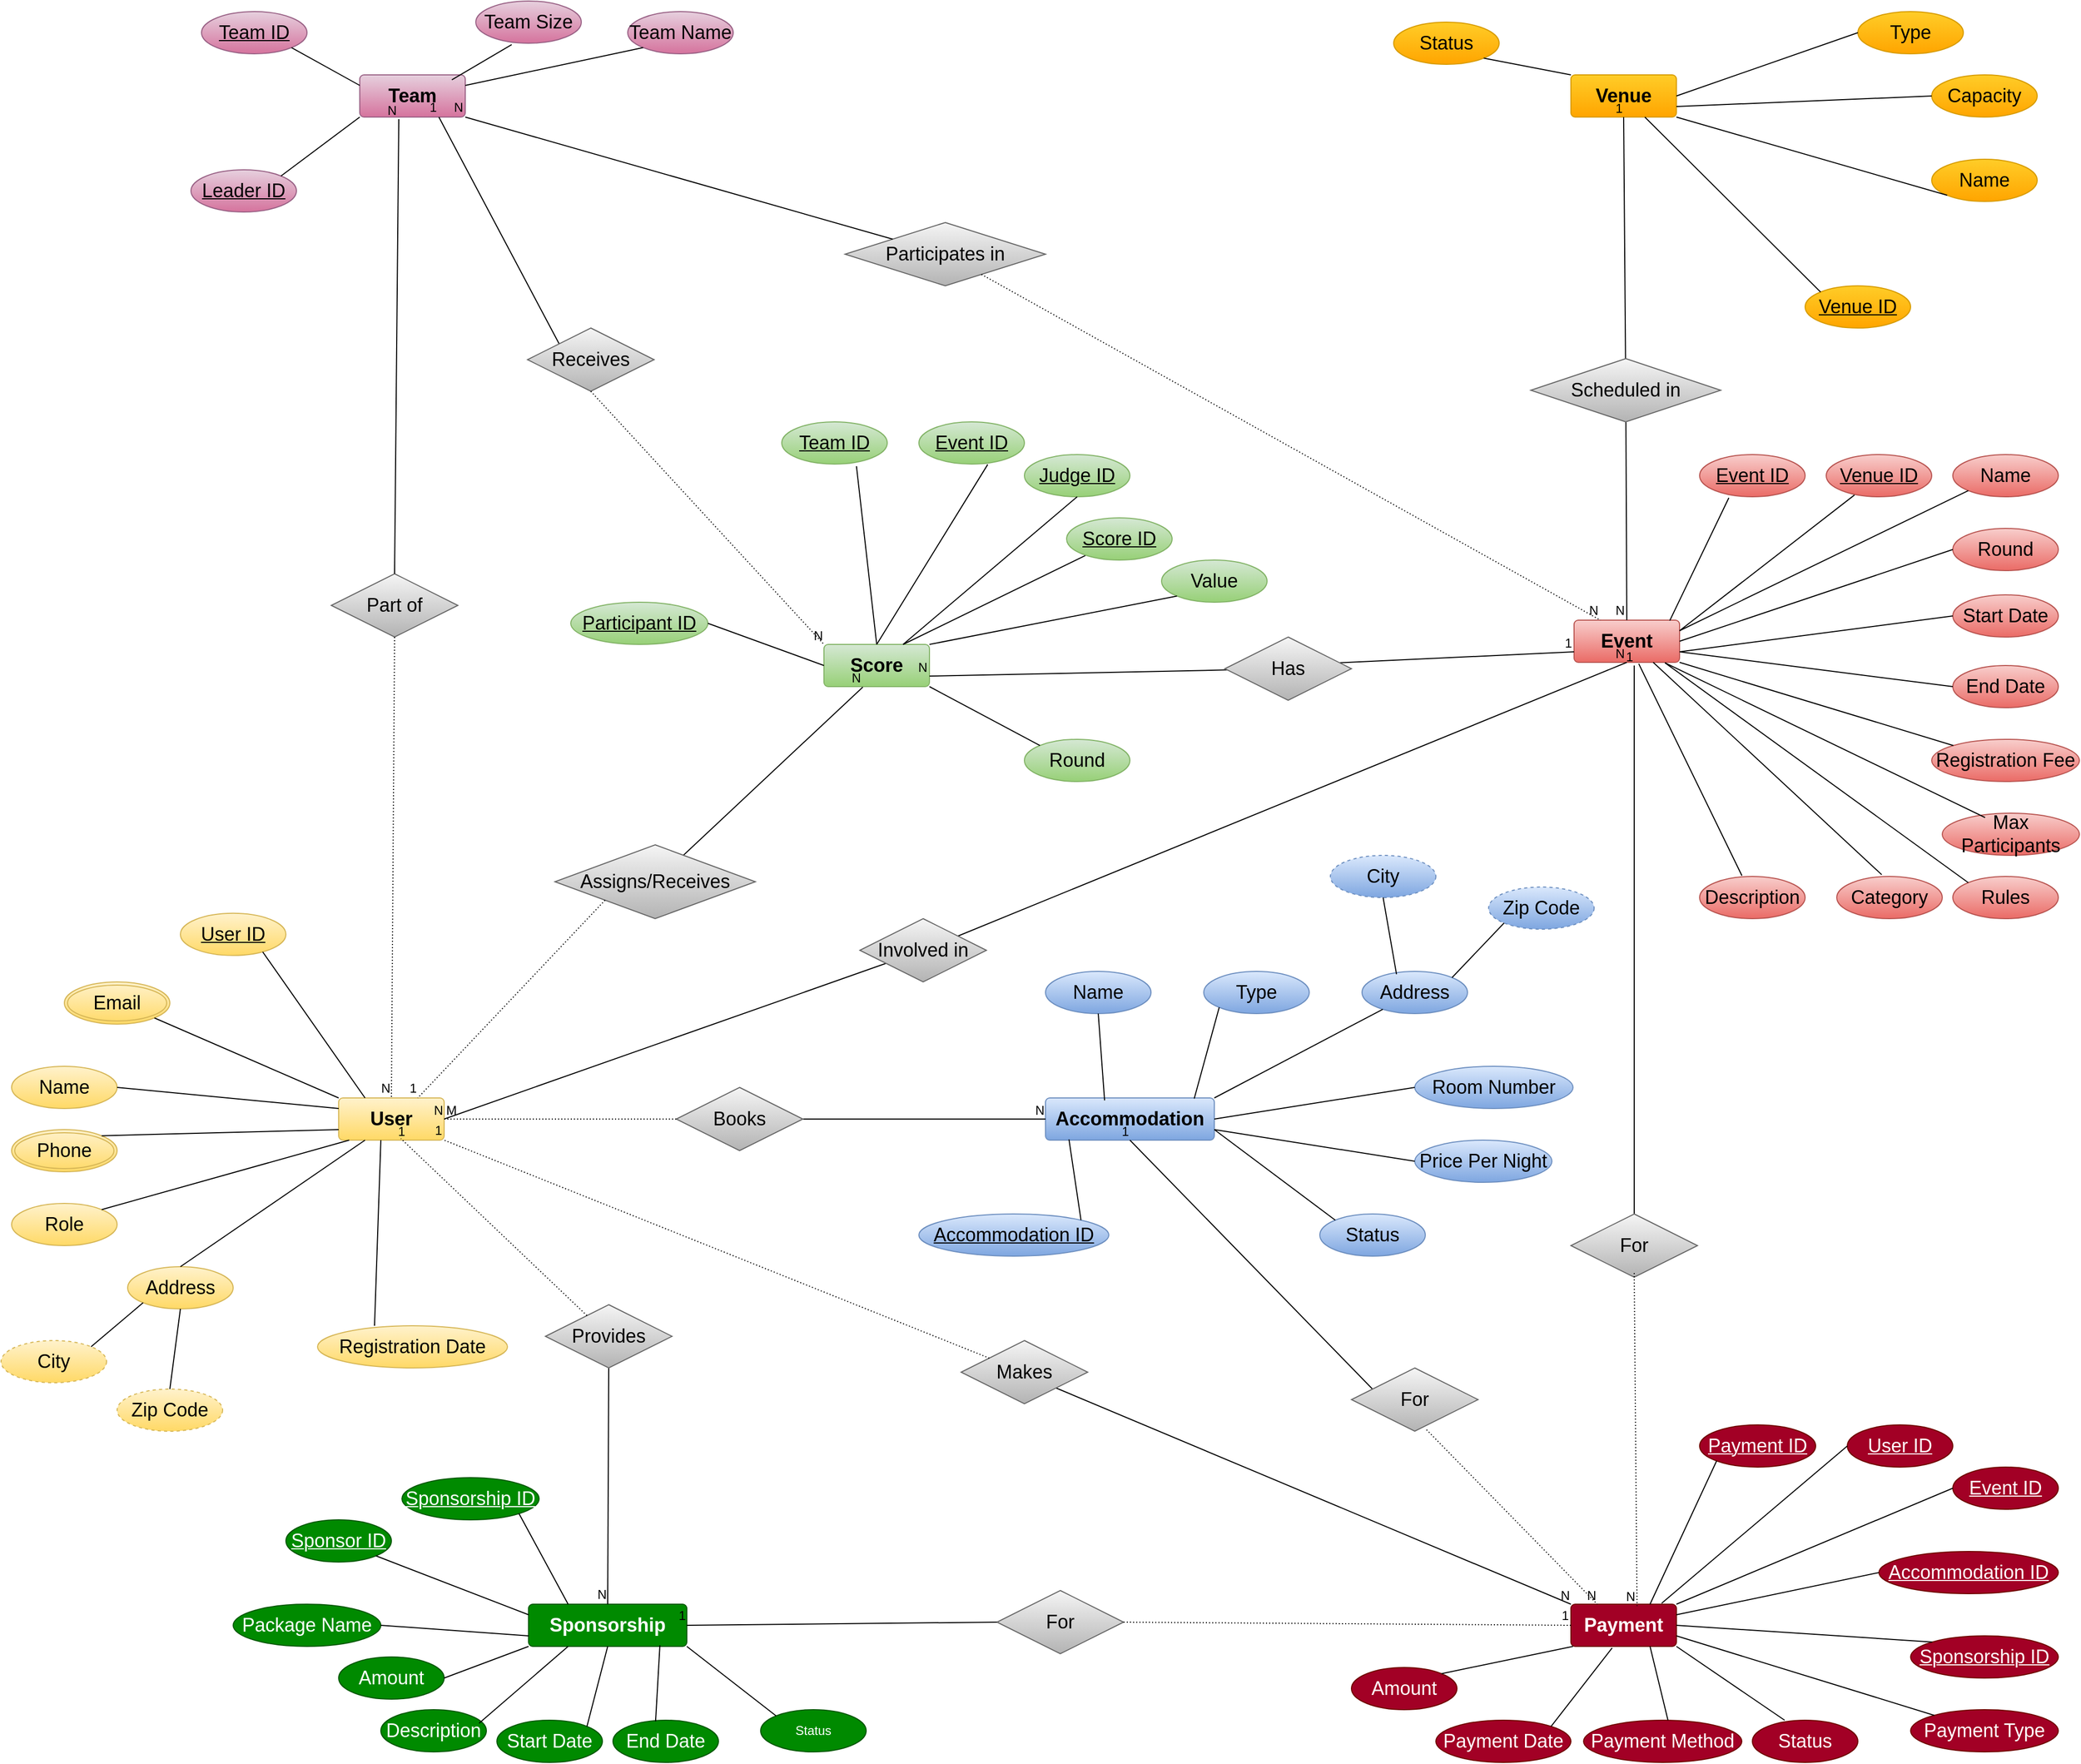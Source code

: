 <mxfile version="26.1.1">
  <diagram name="Page-1" id="8OUuJkcaGUnxUxe7ry08">
    <mxGraphModel dx="5400" dy="1857" grid="1" gridSize="10" guides="1" tooltips="1" connect="1" arrows="1" fold="1" page="1" pageScale="1" pageWidth="1100" pageHeight="1700" math="0" shadow="0">
      <root>
        <mxCell id="0" />
        <mxCell id="1" parent="0" />
        <mxCell id="A7H-vvB8vNqfG-ey8gLz-1" value="&lt;font style=&quot;font-size: 18px;&quot;&gt;User&lt;/font&gt;" style="rounded=1;arcSize=10;whiteSpace=wrap;html=1;align=center;fontSize=14;fontStyle=1;fillColor=#fff2cc;strokeColor=#d6b656;gradientColor=#ffd966;" parent="1" vertex="1">
          <mxGeometry x="-550" y="1050" width="100" height="40" as="geometry" />
        </mxCell>
        <mxCell id="A7H-vvB8vNqfG-ey8gLz-2" value="&lt;font style=&quot;font-size: 18px;&quot;&gt;Event&lt;/font&gt;" style="rounded=1;arcSize=10;whiteSpace=wrap;html=1;align=center;fillColor=#f8cecc;gradientColor=#ea6b66;strokeColor=#b85450;fontSize=14;fontStyle=1" parent="1" vertex="1">
          <mxGeometry x="621" y="597" width="100" height="40" as="geometry" />
        </mxCell>
        <mxCell id="A7H-vvB8vNqfG-ey8gLz-3" value="&lt;font style=&quot;font-size: 18px;&quot;&gt;&lt;b style=&quot;&quot;&gt;Score&lt;/b&gt;&lt;/font&gt;" style="rounded=1;arcSize=10;whiteSpace=wrap;html=1;align=center;fillColor=#d5e8d4;gradientColor=#97d077;strokeColor=#82b366;" parent="1" vertex="1">
          <mxGeometry x="-90" y="620" width="100" height="40" as="geometry" />
        </mxCell>
        <mxCell id="A7H-vvB8vNqfG-ey8gLz-4" value="&lt;font style=&quot;font-size: 18px;&quot;&gt;Team&lt;/font&gt;" style="rounded=1;arcSize=10;whiteSpace=wrap;html=1;align=center;fillColor=#e6d0de;gradientColor=#d5739d;strokeColor=#996185;fontSize=14;fontStyle=1" parent="1" vertex="1">
          <mxGeometry x="-530" y="80" width="100" height="40" as="geometry" />
        </mxCell>
        <mxCell id="A7H-vvB8vNqfG-ey8gLz-5" value="&lt;font style=&quot;font-size: 18px;&quot;&gt;Venue&lt;/font&gt;" style="rounded=1;arcSize=10;whiteSpace=wrap;html=1;align=center;fillColor=#ffcd28;gradientColor=#ffa500;strokeColor=#d79b00;fontSize=14;fontStyle=1" parent="1" vertex="1">
          <mxGeometry x="618" y="80" width="100" height="40" as="geometry" />
        </mxCell>
        <mxCell id="A7H-vvB8vNqfG-ey8gLz-6" value="&lt;font style=&quot;font-size: 18px;&quot;&gt;Payment&lt;/font&gt;" style="rounded=1;arcSize=10;whiteSpace=wrap;html=1;align=center;fillColor=#a20025;fontColor=#ffffff;strokeColor=#6F0000;fontSize=14;fontStyle=1" parent="1" vertex="1">
          <mxGeometry x="618" y="1530" width="100" height="40" as="geometry" />
        </mxCell>
        <mxCell id="A7H-vvB8vNqfG-ey8gLz-7" value="&lt;font style=&quot;font-size: 18px;&quot;&gt;Sponsorship&lt;/font&gt;" style="rounded=1;arcSize=10;whiteSpace=wrap;html=1;align=center;fillColor=#008a00;fontColor=#ffffff;strokeColor=#005700;fontSize=14;fontStyle=1" parent="1" vertex="1">
          <mxGeometry x="-370" y="1530" width="150" height="40" as="geometry" />
        </mxCell>
        <mxCell id="A7H-vvB8vNqfG-ey8gLz-8" value="&lt;font style=&quot;font-size: 18px;&quot;&gt;Accommodation&lt;/font&gt;" style="rounded=1;arcSize=10;whiteSpace=wrap;html=1;align=center;fillColor=#dae8fc;gradientColor=#7ea6e0;strokeColor=#6c8ebf;fontSize=13;fontStyle=1" parent="1" vertex="1">
          <mxGeometry x="120" y="1050" width="160" height="40" as="geometry" />
        </mxCell>
        <mxCell id="A7H-vvB8vNqfG-ey8gLz-21" value="&lt;font style=&quot;font-size: 18px;&quot;&gt;Part of&lt;/font&gt;" style="shape=rhombus;perimeter=rhombusPerimeter;whiteSpace=wrap;html=1;align=center;fillColor=#f5f5f5;gradientColor=#b3b3b3;strokeColor=#666666;" parent="1" vertex="1">
          <mxGeometry x="-557" y="553" width="120" height="60" as="geometry" />
        </mxCell>
        <mxCell id="A7H-vvB8vNqfG-ey8gLz-22" value="" style="endArrow=none;html=1;rounded=0;entryX=0.5;entryY=1;entryDx=0;entryDy=0;" parent="1" source="A7H-vvB8vNqfG-ey8gLz-25" target="A7H-vvB8vNqfG-ey8gLz-2" edge="1">
          <mxGeometry relative="1" as="geometry">
            <mxPoint x="-26" y="960" as="sourcePoint" />
            <mxPoint x="134" y="960" as="targetPoint" />
          </mxGeometry>
        </mxCell>
        <mxCell id="A7H-vvB8vNqfG-ey8gLz-24" value="N" style="resizable=0;html=1;whiteSpace=wrap;align=right;verticalAlign=bottom;" parent="A7H-vvB8vNqfG-ey8gLz-22" connectable="0" vertex="1">
          <mxGeometry x="1" relative="1" as="geometry" />
        </mxCell>
        <mxCell id="A7H-vvB8vNqfG-ey8gLz-29" value="" style="endArrow=none;html=1;rounded=0;exitX=1;exitY=0.5;exitDx=0;exitDy=0;" parent="1" source="A7H-vvB8vNqfG-ey8gLz-1" target="A7H-vvB8vNqfG-ey8gLz-25" edge="1">
          <mxGeometry relative="1" as="geometry">
            <mxPoint x="-97" y="986" as="sourcePoint" />
            <mxPoint x="54" y="810" as="targetPoint" />
          </mxGeometry>
        </mxCell>
        <mxCell id="A7H-vvB8vNqfG-ey8gLz-30" value="M" style="resizable=0;html=1;whiteSpace=wrap;align=left;verticalAlign=bottom;" parent="A7H-vvB8vNqfG-ey8gLz-29" connectable="0" vertex="1">
          <mxGeometry x="-1" relative="1" as="geometry" />
        </mxCell>
        <mxCell id="A7H-vvB8vNqfG-ey8gLz-25" value="&lt;font style=&quot;font-size: 18px;&quot;&gt;Involved in&lt;/font&gt;" style="shape=rhombus;perimeter=rhombusPerimeter;whiteSpace=wrap;html=1;align=center;fillColor=#f5f5f5;gradientColor=#b3b3b3;strokeColor=#666666;" parent="1" vertex="1">
          <mxGeometry x="-56" y="880" width="120" height="60" as="geometry" />
        </mxCell>
        <mxCell id="A7H-vvB8vNqfG-ey8gLz-39" value="&lt;font style=&quot;font-size: 18px;&quot;&gt;Participates in&lt;/font&gt;" style="shape=rhombus;perimeter=rhombusPerimeter;whiteSpace=wrap;html=1;align=center;fillColor=#f5f5f5;gradientColor=#b3b3b3;strokeColor=#666666;" parent="1" vertex="1">
          <mxGeometry x="-70" y="220" width="190" height="60" as="geometry" />
        </mxCell>
        <mxCell id="A7H-vvB8vNqfG-ey8gLz-40" value="" style="endArrow=none;html=1;rounded=0;entryX=0.5;entryY=0;entryDx=0;entryDy=0;" parent="1" source="A7H-vvB8vNqfG-ey8gLz-44" target="A7H-vvB8vNqfG-ey8gLz-2" edge="1">
          <mxGeometry relative="1" as="geometry">
            <mxPoint x="154" y="610" as="sourcePoint" />
            <mxPoint x="164" y="750" as="targetPoint" />
          </mxGeometry>
        </mxCell>
        <mxCell id="A7H-vvB8vNqfG-ey8gLz-41" value="N" style="resizable=0;html=1;whiteSpace=wrap;align=right;verticalAlign=bottom;" parent="A7H-vvB8vNqfG-ey8gLz-40" connectable="0" vertex="1">
          <mxGeometry x="1" relative="1" as="geometry" />
        </mxCell>
        <mxCell id="A7H-vvB8vNqfG-ey8gLz-42" value="" style="endArrow=none;html=1;rounded=0;entryX=0.5;entryY=1;entryDx=0;entryDy=0;" parent="1" source="A7H-vvB8vNqfG-ey8gLz-44" target="A7H-vvB8vNqfG-ey8gLz-5" edge="1">
          <mxGeometry relative="1" as="geometry">
            <mxPoint x="234" y="720" as="sourcePoint" />
            <mxPoint x="395" y="731" as="targetPoint" />
          </mxGeometry>
        </mxCell>
        <mxCell id="A7H-vvB8vNqfG-ey8gLz-43" value="1" style="resizable=0;html=1;whiteSpace=wrap;align=right;verticalAlign=bottom;" parent="A7H-vvB8vNqfG-ey8gLz-42" connectable="0" vertex="1">
          <mxGeometry x="1" relative="1" as="geometry" />
        </mxCell>
        <mxCell id="A7H-vvB8vNqfG-ey8gLz-44" value="&lt;font style=&quot;font-size: 18px;&quot;&gt;Scheduled in&lt;/font&gt;" style="shape=rhombus;perimeter=rhombusPerimeter;whiteSpace=wrap;html=1;align=center;fillColor=#f5f5f5;gradientColor=#b3b3b3;strokeColor=#666666;" parent="1" vertex="1">
          <mxGeometry x="580" y="349" width="180" height="60" as="geometry" />
        </mxCell>
        <mxCell id="A7H-vvB8vNqfG-ey8gLz-54" value="" style="endArrow=none;html=1;rounded=0;entryX=0.368;entryY=1.012;entryDx=0;entryDy=0;entryPerimeter=0;" parent="1" source="A7H-vvB8vNqfG-ey8gLz-59" target="A7H-vvB8vNqfG-ey8gLz-3" edge="1">
          <mxGeometry relative="1" as="geometry">
            <mxPoint x="-156" y="910" as="sourcePoint" />
            <mxPoint x="-129.54" y="880" as="targetPoint" />
          </mxGeometry>
        </mxCell>
        <mxCell id="A7H-vvB8vNqfG-ey8gLz-55" value="N" style="resizable=0;html=1;whiteSpace=wrap;align=right;verticalAlign=bottom;" parent="A7H-vvB8vNqfG-ey8gLz-54" connectable="0" vertex="1">
          <mxGeometry x="1" relative="1" as="geometry" />
        </mxCell>
        <mxCell id="A7H-vvB8vNqfG-ey8gLz-59" value="&lt;font style=&quot;font-size: 18px;&quot;&gt;Assigns/Receives&lt;/font&gt;" style="shape=rhombus;perimeter=rhombusPerimeter;whiteSpace=wrap;html=1;align=center;fillColor=#f5f5f5;gradientColor=#b3b3b3;strokeColor=#666666;" parent="1" vertex="1">
          <mxGeometry x="-345" y="810" width="190" height="70" as="geometry" />
        </mxCell>
        <mxCell id="A7H-vvB8vNqfG-ey8gLz-60" value="" style="endArrow=none;html=1;rounded=0;entryX=1;entryY=0.75;entryDx=0;entryDy=0;" parent="1" source="A7H-vvB8vNqfG-ey8gLz-64" target="A7H-vvB8vNqfG-ey8gLz-3" edge="1">
          <mxGeometry relative="1" as="geometry">
            <mxPoint x="240" y="720" as="sourcePoint" />
            <mxPoint x="-49" y="760" as="targetPoint" />
          </mxGeometry>
        </mxCell>
        <mxCell id="A7H-vvB8vNqfG-ey8gLz-61" value="N" style="resizable=0;html=1;whiteSpace=wrap;align=right;verticalAlign=bottom;" parent="A7H-vvB8vNqfG-ey8gLz-60" connectable="0" vertex="1">
          <mxGeometry x="1" relative="1" as="geometry" />
        </mxCell>
        <mxCell id="A7H-vvB8vNqfG-ey8gLz-62" value="" style="endArrow=none;html=1;rounded=0;entryX=0;entryY=0.75;entryDx=0;entryDy=0;exitX=0.846;exitY=0.413;exitDx=0;exitDy=0;exitPerimeter=0;" parent="1" source="A7H-vvB8vNqfG-ey8gLz-64" target="A7H-vvB8vNqfG-ey8gLz-2" edge="1">
          <mxGeometry relative="1" as="geometry">
            <mxPoint x="24" y="820" as="sourcePoint" />
            <mxPoint x="4" y="830.5" as="targetPoint" />
          </mxGeometry>
        </mxCell>
        <mxCell id="A7H-vvB8vNqfG-ey8gLz-63" value="1" style="resizable=0;html=1;whiteSpace=wrap;align=right;verticalAlign=bottom;" parent="A7H-vvB8vNqfG-ey8gLz-62" connectable="0" vertex="1">
          <mxGeometry x="1" relative="1" as="geometry" />
        </mxCell>
        <mxCell id="A7H-vvB8vNqfG-ey8gLz-64" value="&lt;font style=&quot;font-size: 18px;&quot;&gt;Has&lt;/font&gt;" style="shape=rhombus;perimeter=rhombusPerimeter;whiteSpace=wrap;html=1;align=center;fillColor=#f5f5f5;gradientColor=#b3b3b3;strokeColor=#666666;" parent="1" vertex="1">
          <mxGeometry x="290" y="613" width="120" height="60" as="geometry" />
        </mxCell>
        <mxCell id="A7H-vvB8vNqfG-ey8gLz-67" value="" style="endArrow=none;html=1;rounded=0;entryX=0.75;entryY=1;entryDx=0;entryDy=0;exitX=0;exitY=0;exitDx=0;exitDy=0;" parent="1" source="A7H-vvB8vNqfG-ey8gLz-69" target="A7H-vvB8vNqfG-ey8gLz-4" edge="1">
          <mxGeometry relative="1" as="geometry">
            <mxPoint x="-310" y="435" as="sourcePoint" />
            <mxPoint x="-297" y="767" as="targetPoint" />
          </mxGeometry>
        </mxCell>
        <mxCell id="A7H-vvB8vNqfG-ey8gLz-68" value="1" style="resizable=0;html=1;whiteSpace=wrap;align=right;verticalAlign=bottom;" parent="A7H-vvB8vNqfG-ey8gLz-67" connectable="0" vertex="1">
          <mxGeometry x="1" relative="1" as="geometry" />
        </mxCell>
        <mxCell id="A7H-vvB8vNqfG-ey8gLz-69" value="&lt;font style=&quot;font-size: 18px;&quot;&gt;Receives&lt;/font&gt;" style="shape=rhombus;perimeter=rhombusPerimeter;whiteSpace=wrap;html=1;align=center;fillColor=#f5f5f5;gradientColor=#b3b3b3;strokeColor=#666666;" parent="1" vertex="1">
          <mxGeometry x="-371" y="320" width="120" height="60" as="geometry" />
        </mxCell>
        <mxCell id="A7H-vvB8vNqfG-ey8gLz-70" value="" style="endArrow=none;html=1;rounded=0;exitX=0.5;exitY=1;exitDx=0;exitDy=0;entryX=0.5;entryY=0;entryDx=0;entryDy=0;" parent="1" source="A7H-vvB8vNqfG-ey8gLz-74" target="A7H-vvB8vNqfG-ey8gLz-7" edge="1">
          <mxGeometry relative="1" as="geometry">
            <mxPoint x="-257.0" y="1329.02" as="sourcePoint" />
            <mxPoint x="-291" y="1450" as="targetPoint" />
          </mxGeometry>
        </mxCell>
        <mxCell id="A7H-vvB8vNqfG-ey8gLz-71" value="N" style="resizable=0;html=1;whiteSpace=wrap;align=right;verticalAlign=bottom;" parent="A7H-vvB8vNqfG-ey8gLz-70" connectable="0" vertex="1">
          <mxGeometry x="1" relative="1" as="geometry" />
        </mxCell>
        <mxCell id="A7H-vvB8vNqfG-ey8gLz-74" value="&lt;font style=&quot;font-size: 18px;&quot;&gt;Provides&lt;/font&gt;" style="shape=rhombus;perimeter=rhombusPerimeter;whiteSpace=wrap;html=1;align=center;fillColor=#f5f5f5;gradientColor=#b3b3b3;strokeColor=#666666;" parent="1" vertex="1">
          <mxGeometry x="-354" y="1246" width="120" height="60" as="geometry" />
        </mxCell>
        <mxCell id="A7H-vvB8vNqfG-ey8gLz-75" value="" style="endArrow=none;html=1;rounded=0;entryX=0;entryY=0.5;entryDx=0;entryDy=0;" parent="1" source="A7H-vvB8vNqfG-ey8gLz-78" target="A7H-vvB8vNqfG-ey8gLz-8" edge="1">
          <mxGeometry relative="1" as="geometry">
            <mxPoint x="-176" y="1071" as="sourcePoint" />
            <mxPoint x="34" y="1100" as="targetPoint" />
          </mxGeometry>
        </mxCell>
        <mxCell id="A7H-vvB8vNqfG-ey8gLz-77" value="N" style="resizable=0;html=1;whiteSpace=wrap;align=right;verticalAlign=bottom;" parent="A7H-vvB8vNqfG-ey8gLz-75" connectable="0" vertex="1">
          <mxGeometry x="1" relative="1" as="geometry" />
        </mxCell>
        <mxCell id="A7H-vvB8vNqfG-ey8gLz-78" value="&lt;font style=&quot;font-size: 18px;&quot;&gt;Books&lt;/font&gt;" style="shape=rhombus;perimeter=rhombusPerimeter;whiteSpace=wrap;html=1;align=center;fillColor=#f5f5f5;gradientColor=#b3b3b3;strokeColor=#666666;" parent="1" vertex="1">
          <mxGeometry x="-230" y="1040" width="120" height="60" as="geometry" />
        </mxCell>
        <mxCell id="A7H-vvB8vNqfG-ey8gLz-83" value="" style="endArrow=none;html=1;rounded=0;entryX=0;entryY=0;entryDx=0;entryDy=0;exitX=1;exitY=1;exitDx=0;exitDy=0;" parent="1" source="A7H-vvB8vNqfG-ey8gLz-87" target="A7H-vvB8vNqfG-ey8gLz-6" edge="1">
          <mxGeometry relative="1" as="geometry">
            <mxPoint x="-81" y="1267" as="sourcePoint" />
            <mxPoint x="-141" y="1287" as="targetPoint" />
          </mxGeometry>
        </mxCell>
        <mxCell id="A7H-vvB8vNqfG-ey8gLz-84" value="N" style="resizable=0;html=1;whiteSpace=wrap;align=right;verticalAlign=bottom;" parent="A7H-vvB8vNqfG-ey8gLz-83" connectable="0" vertex="1">
          <mxGeometry x="1" relative="1" as="geometry" />
        </mxCell>
        <mxCell id="A7H-vvB8vNqfG-ey8gLz-87" value="&lt;font style=&quot;font-size: 18px;&quot;&gt;Makes&lt;/font&gt;" style="shape=rhombus;perimeter=rhombusPerimeter;whiteSpace=wrap;html=1;align=center;fillColor=#f5f5f5;gradientColor=#b3b3b3;strokeColor=#666666;" parent="1" vertex="1">
          <mxGeometry x="40" y="1280" width="120" height="60" as="geometry" />
        </mxCell>
        <mxCell id="A7H-vvB8vNqfG-ey8gLz-90" value="&lt;font style=&quot;font-size: 18px;&quot;&gt;For&lt;/font&gt;" style="shape=rhombus;perimeter=rhombusPerimeter;whiteSpace=wrap;html=1;align=center;fillColor=#f5f5f5;gradientColor=#b3b3b3;strokeColor=#666666;" parent="1" vertex="1">
          <mxGeometry x="74" y="1517" width="120" height="60" as="geometry" />
        </mxCell>
        <mxCell id="A7H-vvB8vNqfG-ey8gLz-102" value="" style="endArrow=none;html=1;rounded=0;exitX=0.5;exitY=0;exitDx=0;exitDy=0;" parent="1" source="A7H-vvB8vNqfG-ey8gLz-107" edge="1">
          <mxGeometry relative="1" as="geometry">
            <mxPoint x="630" y="1110" as="sourcePoint" />
            <mxPoint x="678" y="640" as="targetPoint" />
          </mxGeometry>
        </mxCell>
        <mxCell id="A7H-vvB8vNqfG-ey8gLz-103" value="1" style="resizable=0;html=1;whiteSpace=wrap;align=right;verticalAlign=bottom;" parent="A7H-vvB8vNqfG-ey8gLz-102" connectable="0" vertex="1">
          <mxGeometry x="1" relative="1" as="geometry" />
        </mxCell>
        <mxCell id="A7H-vvB8vNqfG-ey8gLz-107" value="&lt;font style=&quot;font-size: 18px;&quot;&gt;For&lt;/font&gt;" style="shape=rhombus;perimeter=rhombusPerimeter;whiteSpace=wrap;html=1;align=center;fillColor=#f5f5f5;gradientColor=#b3b3b3;strokeColor=#666666;" parent="1" vertex="1">
          <mxGeometry x="618" y="1160" width="120" height="60" as="geometry" />
        </mxCell>
        <mxCell id="A7H-vvB8vNqfG-ey8gLz-112" value="" style="endArrow=none;html=1;rounded=0;entryX=0.5;entryY=1;entryDx=0;entryDy=0;exitX=0.164;exitY=0.329;exitDx=0;exitDy=0;exitPerimeter=0;" parent="1" source="A7H-vvB8vNqfG-ey8gLz-114" target="A7H-vvB8vNqfG-ey8gLz-8" edge="1">
          <mxGeometry relative="1" as="geometry">
            <mxPoint x="430" y="1320" as="sourcePoint" />
            <mxPoint x="330" y="1170" as="targetPoint" />
          </mxGeometry>
        </mxCell>
        <mxCell id="A7H-vvB8vNqfG-ey8gLz-113" value="1" style="resizable=0;html=1;whiteSpace=wrap;align=right;verticalAlign=bottom;" parent="A7H-vvB8vNqfG-ey8gLz-112" connectable="0" vertex="1">
          <mxGeometry x="1" relative="1" as="geometry" />
        </mxCell>
        <mxCell id="A7H-vvB8vNqfG-ey8gLz-114" value="&lt;font style=&quot;font-size: 18px;&quot;&gt;For&lt;/font&gt;" style="shape=rhombus;perimeter=rhombusPerimeter;whiteSpace=wrap;html=1;align=center;fillColor=#f5f5f5;gradientColor=#b3b3b3;strokeColor=#666666;" parent="1" vertex="1">
          <mxGeometry x="410" y="1306" width="120" height="60" as="geometry" />
        </mxCell>
        <mxCell id="A7H-vvB8vNqfG-ey8gLz-116" value="" style="endArrow=none;html=1;rounded=0;entryX=1;entryY=0.5;entryDx=0;entryDy=0;exitX=0;exitY=0.5;exitDx=0;exitDy=0;" parent="1" source="A7H-vvB8vNqfG-ey8gLz-90" target="A7H-vvB8vNqfG-ey8gLz-7" edge="1">
          <mxGeometry relative="1" as="geometry">
            <mxPoint x="-116" y="1246.57" as="sourcePoint" />
            <mxPoint x="44" y="1246.57" as="targetPoint" />
          </mxGeometry>
        </mxCell>
        <mxCell id="A7H-vvB8vNqfG-ey8gLz-117" value="1" style="resizable=0;html=1;whiteSpace=wrap;align=right;verticalAlign=bottom;" parent="A7H-vvB8vNqfG-ey8gLz-116" connectable="0" vertex="1">
          <mxGeometry x="1" relative="1" as="geometry" />
        </mxCell>
        <mxCell id="A7H-vvB8vNqfG-ey8gLz-120" value="" style="endArrow=none;html=1;rounded=0;dashed=1;dashPattern=1 2;entryX=0.5;entryY=0;entryDx=0;entryDy=0;exitX=0.5;exitY=1;exitDx=0;exitDy=0;" parent="1" source="A7H-vvB8vNqfG-ey8gLz-21" target="A7H-vvB8vNqfG-ey8gLz-1" edge="1">
          <mxGeometry relative="1" as="geometry">
            <mxPoint x="-440" y="690" as="sourcePoint" />
            <mxPoint x="-306" y="1070" as="targetPoint" />
          </mxGeometry>
        </mxCell>
        <mxCell id="A7H-vvB8vNqfG-ey8gLz-121" value="N" style="resizable=0;html=1;whiteSpace=wrap;align=right;verticalAlign=bottom;" parent="A7H-vvB8vNqfG-ey8gLz-120" connectable="0" vertex="1">
          <mxGeometry x="1" relative="1" as="geometry" />
        </mxCell>
        <mxCell id="A7H-vvB8vNqfG-ey8gLz-122" value="" style="endArrow=none;html=1;rounded=0;exitX=0.5;exitY=0;exitDx=0;exitDy=0;entryX=0.37;entryY=1.05;entryDx=0;entryDy=0;entryPerimeter=0;" parent="1" source="A7H-vvB8vNqfG-ey8gLz-21" target="A7H-vvB8vNqfG-ey8gLz-4" edge="1">
          <mxGeometry relative="1" as="geometry">
            <mxPoint x="-309" y="810" as="sourcePoint" />
            <mxPoint x="-320" y="300" as="targetPoint" />
          </mxGeometry>
        </mxCell>
        <mxCell id="A7H-vvB8vNqfG-ey8gLz-123" value="N" style="resizable=0;html=1;whiteSpace=wrap;align=right;verticalAlign=bottom;" parent="A7H-vvB8vNqfG-ey8gLz-122" connectable="0" vertex="1">
          <mxGeometry x="1" relative="1" as="geometry" />
        </mxCell>
        <mxCell id="A7H-vvB8vNqfG-ey8gLz-124" value="" style="endArrow=none;html=1;rounded=0;dashed=1;dashPattern=1 2;entryX=0.25;entryY=0;entryDx=0;entryDy=0;" parent="1" source="A7H-vvB8vNqfG-ey8gLz-39" target="A7H-vvB8vNqfG-ey8gLz-2" edge="1">
          <mxGeometry relative="1" as="geometry">
            <mxPoint x="-35" y="740" as="sourcePoint" />
            <mxPoint x="125" y="740" as="targetPoint" />
          </mxGeometry>
        </mxCell>
        <mxCell id="A7H-vvB8vNqfG-ey8gLz-125" value="N" style="resizable=0;html=1;whiteSpace=wrap;align=right;verticalAlign=bottom;" parent="A7H-vvB8vNqfG-ey8gLz-124" connectable="0" vertex="1">
          <mxGeometry x="1" relative="1" as="geometry" />
        </mxCell>
        <mxCell id="A7H-vvB8vNqfG-ey8gLz-126" value="" style="endArrow=none;html=1;rounded=0;entryX=1;entryY=1;entryDx=0;entryDy=0;" parent="1" source="A7H-vvB8vNqfG-ey8gLz-39" target="A7H-vvB8vNqfG-ey8gLz-4" edge="1">
          <mxGeometry relative="1" as="geometry">
            <mxPoint x="47.465" y="502.267" as="sourcePoint" />
            <mxPoint x="-235" y="300" as="targetPoint" />
          </mxGeometry>
        </mxCell>
        <mxCell id="A7H-vvB8vNqfG-ey8gLz-127" value="N" style="resizable=0;html=1;whiteSpace=wrap;align=right;verticalAlign=bottom;" parent="A7H-vvB8vNqfG-ey8gLz-126" connectable="0" vertex="1">
          <mxGeometry x="1" relative="1" as="geometry" />
        </mxCell>
        <mxCell id="A7H-vvB8vNqfG-ey8gLz-128" value="" style="endArrow=none;html=1;rounded=0;dashed=1;dashPattern=1 2;entryX=0.75;entryY=0;entryDx=0;entryDy=0;exitX=0;exitY=1;exitDx=0;exitDy=0;" parent="1" source="A7H-vvB8vNqfG-ey8gLz-59" target="A7H-vvB8vNqfG-ey8gLz-1" edge="1">
          <mxGeometry relative="1" as="geometry">
            <mxPoint x="-216" y="974.9" as="sourcePoint" />
            <mxPoint x="-56" y="974.9" as="targetPoint" />
          </mxGeometry>
        </mxCell>
        <mxCell id="A7H-vvB8vNqfG-ey8gLz-129" value="1" style="resizable=0;html=1;whiteSpace=wrap;align=right;verticalAlign=bottom;" parent="A7H-vvB8vNqfG-ey8gLz-128" connectable="0" vertex="1">
          <mxGeometry x="1" relative="1" as="geometry" />
        </mxCell>
        <mxCell id="A7H-vvB8vNqfG-ey8gLz-130" value="" style="endArrow=none;html=1;rounded=0;dashed=1;dashPattern=1 2;entryX=0;entryY=0;entryDx=0;entryDy=0;exitX=0.5;exitY=1;exitDx=0;exitDy=0;" parent="1" source="A7H-vvB8vNqfG-ey8gLz-69" target="A7H-vvB8vNqfG-ey8gLz-3" edge="1">
          <mxGeometry relative="1" as="geometry">
            <mxPoint x="-176" y="789.29" as="sourcePoint" />
            <mxPoint x="-16" y="789.29" as="targetPoint" />
          </mxGeometry>
        </mxCell>
        <mxCell id="A7H-vvB8vNqfG-ey8gLz-131" value="N" style="resizable=0;html=1;whiteSpace=wrap;align=right;verticalAlign=bottom;" parent="A7H-vvB8vNqfG-ey8gLz-130" connectable="0" vertex="1">
          <mxGeometry x="1" relative="1" as="geometry" />
        </mxCell>
        <mxCell id="A7H-vvB8vNqfG-ey8gLz-132" value="" style="endArrow=none;html=1;rounded=0;dashed=1;dashPattern=1 2;entryX=0.59;entryY=0.963;entryDx=0;entryDy=0;entryPerimeter=0;" parent="1" source="A7H-vvB8vNqfG-ey8gLz-74" target="A7H-vvB8vNqfG-ey8gLz-1" edge="1">
          <mxGeometry relative="1" as="geometry">
            <mxPoint x="-276" y="1130" as="sourcePoint" />
            <mxPoint x="-116" y="1130" as="targetPoint" />
          </mxGeometry>
        </mxCell>
        <mxCell id="A7H-vvB8vNqfG-ey8gLz-133" value="1" style="resizable=0;html=1;whiteSpace=wrap;align=right;verticalAlign=bottom;" parent="A7H-vvB8vNqfG-ey8gLz-132" connectable="0" vertex="1">
          <mxGeometry x="1" relative="1" as="geometry">
            <mxPoint x="6" y="2" as="offset" />
          </mxGeometry>
        </mxCell>
        <mxCell id="A7H-vvB8vNqfG-ey8gLz-134" value="" style="endArrow=none;html=1;rounded=0;dashed=1;dashPattern=1 2;entryX=1;entryY=0.5;entryDx=0;entryDy=0;exitX=0;exitY=0.5;exitDx=0;exitDy=0;" parent="1" source="A7H-vvB8vNqfG-ey8gLz-78" target="A7H-vvB8vNqfG-ey8gLz-1" edge="1">
          <mxGeometry relative="1" as="geometry">
            <mxPoint x="-26" y="970" as="sourcePoint" />
            <mxPoint x="134" y="970" as="targetPoint" />
          </mxGeometry>
        </mxCell>
        <mxCell id="A7H-vvB8vNqfG-ey8gLz-135" value="N" style="resizable=0;html=1;whiteSpace=wrap;align=right;verticalAlign=bottom;" parent="A7H-vvB8vNqfG-ey8gLz-134" connectable="0" vertex="1">
          <mxGeometry x="1" relative="1" as="geometry" />
        </mxCell>
        <mxCell id="A7H-vvB8vNqfG-ey8gLz-136" value="" style="endArrow=none;html=1;rounded=0;dashed=1;dashPattern=1 2;entryX=1;entryY=1;entryDx=0;entryDy=0;" parent="1" source="A7H-vvB8vNqfG-ey8gLz-87" target="A7H-vvB8vNqfG-ey8gLz-1" edge="1">
          <mxGeometry relative="1" as="geometry">
            <mxPoint x="-76" y="1120" as="sourcePoint" />
            <mxPoint x="84" y="1120" as="targetPoint" />
          </mxGeometry>
        </mxCell>
        <mxCell id="A7H-vvB8vNqfG-ey8gLz-137" value="1" style="resizable=0;html=1;whiteSpace=wrap;align=right;verticalAlign=bottom;" parent="A7H-vvB8vNqfG-ey8gLz-136" connectable="0" vertex="1">
          <mxGeometry x="1" relative="1" as="geometry" />
        </mxCell>
        <mxCell id="A7H-vvB8vNqfG-ey8gLz-138" value="" style="endArrow=none;html=1;rounded=0;dashed=1;dashPattern=1 2;exitX=0.5;exitY=0.933;exitDx=0;exitDy=0;exitPerimeter=0;entryX=0.627;entryY=0.041;entryDx=0;entryDy=0;entryPerimeter=0;" parent="1" source="A7H-vvB8vNqfG-ey8gLz-107" target="A7H-vvB8vNqfG-ey8gLz-6" edge="1">
          <mxGeometry relative="1" as="geometry">
            <mxPoint x="294" y="1100" as="sourcePoint" />
            <mxPoint x="670" y="1510" as="targetPoint" />
          </mxGeometry>
        </mxCell>
        <mxCell id="A7H-vvB8vNqfG-ey8gLz-139" value="N" style="resizable=0;html=1;whiteSpace=wrap;align=right;verticalAlign=bottom;" parent="A7H-vvB8vNqfG-ey8gLz-138" connectable="0" vertex="1">
          <mxGeometry x="1" relative="1" as="geometry" />
        </mxCell>
        <mxCell id="A7H-vvB8vNqfG-ey8gLz-140" value="" style="endArrow=none;html=1;rounded=0;dashed=1;dashPattern=1 2;entryX=0.25;entryY=0;entryDx=0;entryDy=0;exitX=0.593;exitY=0.976;exitDx=0;exitDy=0;exitPerimeter=0;" parent="1" source="A7H-vvB8vNqfG-ey8gLz-114" target="A7H-vvB8vNqfG-ey8gLz-6" edge="1">
          <mxGeometry relative="1" as="geometry">
            <mxPoint x="284" y="1190" as="sourcePoint" />
            <mxPoint x="434" y="1200" as="targetPoint" />
          </mxGeometry>
        </mxCell>
        <mxCell id="A7H-vvB8vNqfG-ey8gLz-141" value="N" style="resizable=0;html=1;whiteSpace=wrap;align=right;verticalAlign=bottom;" parent="A7H-vvB8vNqfG-ey8gLz-140" connectable="0" vertex="1">
          <mxGeometry x="1" relative="1" as="geometry" />
        </mxCell>
        <mxCell id="A7H-vvB8vNqfG-ey8gLz-142" value="" style="endArrow=none;html=1;rounded=0;dashed=1;dashPattern=1 2;entryX=0;entryY=0.5;entryDx=0;entryDy=0;exitX=1;exitY=0.5;exitDx=0;exitDy=0;" parent="1" source="A7H-vvB8vNqfG-ey8gLz-90" target="A7H-vvB8vNqfG-ey8gLz-6" edge="1">
          <mxGeometry relative="1" as="geometry">
            <mxPoint x="154" y="1268" as="sourcePoint" />
            <mxPoint x="295" y="1267.29" as="targetPoint" />
          </mxGeometry>
        </mxCell>
        <mxCell id="A7H-vvB8vNqfG-ey8gLz-143" value="1" style="resizable=0;html=1;whiteSpace=wrap;align=right;verticalAlign=bottom;" parent="A7H-vvB8vNqfG-ey8gLz-142" connectable="0" vertex="1">
          <mxGeometry x="1" relative="1" as="geometry" />
        </mxCell>
        <mxCell id="A7H-vvB8vNqfG-ey8gLz-147" value="&lt;font style=&quot;font-size: 18px;&quot;&gt;User ID&lt;/font&gt;" style="ellipse;whiteSpace=wrap;html=1;align=center;fontStyle=4;fillColor=#fff2cc;gradientColor=#ffd966;strokeColor=#d6b656;" parent="1" vertex="1">
          <mxGeometry x="-700" y="874.9" width="100" height="40" as="geometry" />
        </mxCell>
        <mxCell id="A7H-vvB8vNqfG-ey8gLz-148" value="&lt;font style=&quot;font-size: 18px;&quot;&gt;Name&lt;/font&gt;" style="ellipse;whiteSpace=wrap;html=1;align=center;fillColor=#fff2cc;gradientColor=#ffd966;strokeColor=#d6b656;" parent="1" vertex="1">
          <mxGeometry x="-860" y="1020" width="100" height="40" as="geometry" />
        </mxCell>
        <mxCell id="A7H-vvB8vNqfG-ey8gLz-149" value="&lt;font style=&quot;font-size: 18px;&quot;&gt;Email&lt;/font&gt;" style="ellipse;shape=doubleEllipse;margin=3;whiteSpace=wrap;html=1;align=center;fillColor=#fff2cc;gradientColor=#ffd966;strokeColor=#d6b656;" parent="1" vertex="1">
          <mxGeometry x="-810" y="940" width="100" height="40" as="geometry" />
        </mxCell>
        <mxCell id="A7H-vvB8vNqfG-ey8gLz-150" value="&lt;font style=&quot;font-size: 18px;&quot;&gt;Phone&lt;/font&gt;" style="ellipse;shape=doubleEllipse;margin=3;whiteSpace=wrap;html=1;align=center;fillColor=#fff2cc;gradientColor=#ffd966;strokeColor=#d6b656;" parent="1" vertex="1">
          <mxGeometry x="-860" y="1080" width="100" height="40" as="geometry" />
        </mxCell>
        <mxCell id="A7H-vvB8vNqfG-ey8gLz-152" value="&lt;font style=&quot;font-size: 18px;&quot;&gt;Role&lt;/font&gt;" style="ellipse;whiteSpace=wrap;html=1;align=center;fillColor=#fff2cc;gradientColor=#ffd966;strokeColor=#d6b656;" parent="1" vertex="1">
          <mxGeometry x="-860" y="1150" width="100" height="40" as="geometry" />
        </mxCell>
        <mxCell id="A7H-vvB8vNqfG-ey8gLz-153" value="&lt;font style=&quot;font-size: 18px;&quot;&gt;Address&lt;/font&gt;" style="ellipse;whiteSpace=wrap;html=1;align=center;fillColor=#fff2cc;gradientColor=#ffd966;strokeColor=#d6b656;" parent="1" vertex="1">
          <mxGeometry x="-750" y="1210" width="100" height="40" as="geometry" />
        </mxCell>
        <mxCell id="A7H-vvB8vNqfG-ey8gLz-154" value="&lt;font style=&quot;font-size: 18px;&quot;&gt;Registration Date&lt;/font&gt;" style="ellipse;whiteSpace=wrap;html=1;align=center;fillColor=#fff2cc;gradientColor=#ffd966;strokeColor=#d6b656;" parent="1" vertex="1">
          <mxGeometry x="-570" y="1266" width="180" height="40" as="geometry" />
        </mxCell>
        <mxCell id="A7H-vvB8vNqfG-ey8gLz-155" value="&lt;font style=&quot;font-size: 18px;&quot;&gt;City&lt;/font&gt;" style="ellipse;whiteSpace=wrap;html=1;align=center;dashed=1;fillColor=#fff2cc;gradientColor=#ffd966;strokeColor=#d6b656;" parent="1" vertex="1">
          <mxGeometry x="-870" y="1280" width="100" height="40" as="geometry" />
        </mxCell>
        <mxCell id="A7H-vvB8vNqfG-ey8gLz-156" value="&lt;font style=&quot;font-size: 18px;&quot;&gt;Zip Code&lt;/font&gt;" style="ellipse;whiteSpace=wrap;html=1;align=center;dashed=1;fillColor=#fff2cc;gradientColor=#ffd966;strokeColor=#d6b656;" parent="1" vertex="1">
          <mxGeometry x="-760" y="1326" width="100" height="40" as="geometry" />
        </mxCell>
        <mxCell id="A7H-vvB8vNqfG-ey8gLz-157" value="" style="endArrow=none;html=1;rounded=0;exitX=0.78;exitY=0.915;exitDx=0;exitDy=0;exitPerimeter=0;entryX=0.25;entryY=0;entryDx=0;entryDy=0;" parent="1" source="A7H-vvB8vNqfG-ey8gLz-147" target="A7H-vvB8vNqfG-ey8gLz-1" edge="1">
          <mxGeometry relative="1" as="geometry">
            <mxPoint x="-580" y="989.38" as="sourcePoint" />
            <mxPoint x="-420" y="989.38" as="targetPoint" />
          </mxGeometry>
        </mxCell>
        <mxCell id="A7H-vvB8vNqfG-ey8gLz-158" value="" style="endArrow=none;html=1;rounded=0;exitX=1;exitY=1;exitDx=0;exitDy=0;entryX=0;entryY=0;entryDx=0;entryDy=0;" parent="1" source="A7H-vvB8vNqfG-ey8gLz-149" target="A7H-vvB8vNqfG-ey8gLz-1" edge="1">
          <mxGeometry relative="1" as="geometry">
            <mxPoint x="-630" y="1040" as="sourcePoint" />
            <mxPoint x="-470" y="1040" as="targetPoint" />
          </mxGeometry>
        </mxCell>
        <mxCell id="A7H-vvB8vNqfG-ey8gLz-159" value="" style="endArrow=none;html=1;rounded=0;entryX=0;entryY=0.25;entryDx=0;entryDy=0;exitX=1;exitY=0.5;exitDx=0;exitDy=0;" parent="1" source="A7H-vvB8vNqfG-ey8gLz-148" target="A7H-vvB8vNqfG-ey8gLz-1" edge="1">
          <mxGeometry relative="1" as="geometry">
            <mxPoint x="-630" y="1060" as="sourcePoint" />
            <mxPoint x="-500" y="1059.38" as="targetPoint" />
          </mxGeometry>
        </mxCell>
        <mxCell id="A7H-vvB8vNqfG-ey8gLz-160" value="" style="endArrow=none;html=1;rounded=0;entryX=0;entryY=0.75;entryDx=0;entryDy=0;exitX=1;exitY=0;exitDx=0;exitDy=0;" parent="1" source="A7H-vvB8vNqfG-ey8gLz-150" target="A7H-vvB8vNqfG-ey8gLz-1" edge="1">
          <mxGeometry relative="1" as="geometry">
            <mxPoint x="-650" y="1128.75" as="sourcePoint" />
            <mxPoint x="-490" y="1128.75" as="targetPoint" />
          </mxGeometry>
        </mxCell>
        <mxCell id="A7H-vvB8vNqfG-ey8gLz-161" value="" style="endArrow=none;html=1;rounded=0;entryX=0.1;entryY=1;entryDx=0;entryDy=0;exitX=1;exitY=0;exitDx=0;exitDy=0;entryPerimeter=0;" parent="1" source="A7H-vvB8vNqfG-ey8gLz-152" target="A7H-vvB8vNqfG-ey8gLz-1" edge="1">
          <mxGeometry relative="1" as="geometry">
            <mxPoint x="-500" y="1180" as="sourcePoint" />
            <mxPoint x="-340" y="1180" as="targetPoint" />
          </mxGeometry>
        </mxCell>
        <mxCell id="A7H-vvB8vNqfG-ey8gLz-162" value="" style="endArrow=none;html=1;rounded=0;exitX=0.25;exitY=1;exitDx=0;exitDy=0;entryX=0.5;entryY=0;entryDx=0;entryDy=0;" parent="1" source="A7H-vvB8vNqfG-ey8gLz-1" target="A7H-vvB8vNqfG-ey8gLz-153" edge="1">
          <mxGeometry relative="1" as="geometry">
            <mxPoint x="-500" y="1180" as="sourcePoint" />
            <mxPoint x="-340" y="1180" as="targetPoint" />
          </mxGeometry>
        </mxCell>
        <mxCell id="A7H-vvB8vNqfG-ey8gLz-163" value="" style="endArrow=none;html=1;rounded=0;entryX=0.3;entryY=0;entryDx=0;entryDy=0;entryPerimeter=0;" parent="1" target="A7H-vvB8vNqfG-ey8gLz-154" edge="1">
          <mxGeometry relative="1" as="geometry">
            <mxPoint x="-510" y="1090" as="sourcePoint" />
            <mxPoint x="-340" y="1180" as="targetPoint" />
          </mxGeometry>
        </mxCell>
        <mxCell id="A7H-vvB8vNqfG-ey8gLz-164" value="" style="endArrow=none;html=1;rounded=0;exitX=1;exitY=0;exitDx=0;exitDy=0;entryX=0;entryY=1;entryDx=0;entryDy=0;" parent="1" source="A7H-vvB8vNqfG-ey8gLz-155" target="A7H-vvB8vNqfG-ey8gLz-153" edge="1">
          <mxGeometry relative="1" as="geometry">
            <mxPoint x="-670" y="1270" as="sourcePoint" />
            <mxPoint x="-630" y="1230" as="targetPoint" />
          </mxGeometry>
        </mxCell>
        <mxCell id="A7H-vvB8vNqfG-ey8gLz-165" value="" style="endArrow=none;html=1;rounded=0;exitX=0.5;exitY=1;exitDx=0;exitDy=0;entryX=0.5;entryY=0;entryDx=0;entryDy=0;" parent="1" source="A7H-vvB8vNqfG-ey8gLz-153" target="A7H-vvB8vNqfG-ey8gLz-156" edge="1">
          <mxGeometry relative="1" as="geometry">
            <mxPoint x="-600" y="1290" as="sourcePoint" />
            <mxPoint x="-440" y="1290" as="targetPoint" />
          </mxGeometry>
        </mxCell>
        <mxCell id="A7H-vvB8vNqfG-ey8gLz-166" value="&lt;font style=&quot;font-size: 18px;&quot;&gt;Team ID&lt;/font&gt;" style="ellipse;whiteSpace=wrap;html=1;align=center;fontStyle=4;fillColor=#e6d0de;gradientColor=#d5739d;strokeColor=#996185;" parent="1" vertex="1">
          <mxGeometry x="-680" y="20" width="100" height="40" as="geometry" />
        </mxCell>
        <mxCell id="A7H-vvB8vNqfG-ey8gLz-167" value="&lt;font style=&quot;font-size: 18px;&quot;&gt;Team Size&lt;/font&gt;" style="ellipse;whiteSpace=wrap;html=1;align=center;fillColor=#e6d0de;gradientColor=#d5739d;strokeColor=#996185;" parent="1" vertex="1">
          <mxGeometry x="-420" y="10" width="100" height="40" as="geometry" />
        </mxCell>
        <mxCell id="A7H-vvB8vNqfG-ey8gLz-168" value="&lt;font style=&quot;font-size: 18px;&quot;&gt;Team Name&lt;/font&gt;" style="ellipse;whiteSpace=wrap;html=1;align=center;fillColor=#e6d0de;gradientColor=#d5739d;strokeColor=#996185;" parent="1" vertex="1">
          <mxGeometry x="-276" y="20" width="100" height="40" as="geometry" />
        </mxCell>
        <mxCell id="A7H-vvB8vNqfG-ey8gLz-169" value="&lt;font style=&quot;font-size: 18px;&quot;&gt;Leader ID&lt;/font&gt;" style="ellipse;whiteSpace=wrap;html=1;align=center;fontStyle=4;fillColor=#e6d0de;gradientColor=#d5739d;strokeColor=#996185;" parent="1" vertex="1">
          <mxGeometry x="-690" y="170" width="100" height="40" as="geometry" />
        </mxCell>
        <mxCell id="A7H-vvB8vNqfG-ey8gLz-170" value="" style="endArrow=none;html=1;rounded=0;entryX=0;entryY=1;entryDx=0;entryDy=0;exitX=1;exitY=0;exitDx=0;exitDy=0;" parent="1" source="A7H-vvB8vNqfG-ey8gLz-169" target="A7H-vvB8vNqfG-ey8gLz-4" edge="1">
          <mxGeometry relative="1" as="geometry">
            <mxPoint x="-645.521" y="279.998" as="sourcePoint" />
            <mxPoint x="-557" y="304.83" as="targetPoint" />
          </mxGeometry>
        </mxCell>
        <mxCell id="A7H-vvB8vNqfG-ey8gLz-171" value="" style="endArrow=none;html=1;rounded=0;entryX=0;entryY=0.25;entryDx=0;entryDy=0;exitX=1;exitY=1;exitDx=0;exitDy=0;" parent="1" source="A7H-vvB8vNqfG-ey8gLz-166" target="A7H-vvB8vNqfG-ey8gLz-4" edge="1">
          <mxGeometry relative="1" as="geometry">
            <mxPoint x="-660" y="350" as="sourcePoint" />
            <mxPoint x="-160" y="250" as="targetPoint" />
          </mxGeometry>
        </mxCell>
        <mxCell id="A7H-vvB8vNqfG-ey8gLz-172" value="" style="endArrow=none;html=1;rounded=0;exitX=0.34;exitY=1.033;exitDx=0;exitDy=0;entryX=0.873;entryY=0.117;entryDx=0;entryDy=0;entryPerimeter=0;exitPerimeter=0;" parent="1" source="A7H-vvB8vNqfG-ey8gLz-167" target="A7H-vvB8vNqfG-ey8gLz-4" edge="1">
          <mxGeometry relative="1" as="geometry">
            <mxPoint x="-276" y="330" as="sourcePoint" />
            <mxPoint x="-530" y="260" as="targetPoint" />
          </mxGeometry>
        </mxCell>
        <mxCell id="A7H-vvB8vNqfG-ey8gLz-173" value="" style="endArrow=none;html=1;rounded=0;entryX=0;entryY=1;entryDx=0;entryDy=0;exitX=1;exitY=0.25;exitDx=0;exitDy=0;" parent="1" source="A7H-vvB8vNqfG-ey8gLz-4" target="A7H-vvB8vNqfG-ey8gLz-168" edge="1">
          <mxGeometry relative="1" as="geometry">
            <mxPoint x="-200" y="290" as="sourcePoint" />
            <mxPoint x="-40" y="290" as="targetPoint" />
          </mxGeometry>
        </mxCell>
        <mxCell id="A7H-vvB8vNqfG-ey8gLz-174" value="&lt;font style=&quot;font-size: 18px;&quot;&gt;Venue ID&lt;/font&gt;" style="ellipse;whiteSpace=wrap;html=1;align=center;fontStyle=4;fillColor=#ffcd28;gradientColor=#ffa500;strokeColor=#d79b00;" parent="1" vertex="1">
          <mxGeometry x="840" y="280" width="100" height="40" as="geometry" />
        </mxCell>
        <mxCell id="A7H-vvB8vNqfG-ey8gLz-175" value="&lt;font style=&quot;font-size: 18px;&quot;&gt;Name&lt;/font&gt;" style="ellipse;whiteSpace=wrap;html=1;align=center;fillColor=#ffcd28;gradientColor=#ffa500;strokeColor=#d79b00;" parent="1" vertex="1">
          <mxGeometry x="960" y="160" width="100" height="40" as="geometry" />
        </mxCell>
        <mxCell id="A7H-vvB8vNqfG-ey8gLz-176" value="&lt;font style=&quot;font-size: 18px;&quot;&gt;Type&lt;/font&gt;" style="ellipse;whiteSpace=wrap;html=1;align=center;fillColor=#ffcd28;gradientColor=#ffa500;strokeColor=#d79b00;" parent="1" vertex="1">
          <mxGeometry x="890" y="20" width="100" height="40" as="geometry" />
        </mxCell>
        <mxCell id="A7H-vvB8vNqfG-ey8gLz-177" value="&lt;font style=&quot;font-size: 18px;&quot;&gt;Capacity&lt;/font&gt;" style="ellipse;whiteSpace=wrap;html=1;align=center;fillColor=#ffcd28;gradientColor=#ffa500;strokeColor=#d79b00;" parent="1" vertex="1">
          <mxGeometry x="960" y="80" width="100" height="40" as="geometry" />
        </mxCell>
        <mxCell id="A7H-vvB8vNqfG-ey8gLz-178" value="&lt;font style=&quot;font-size: 18px;&quot;&gt;Status&lt;/font&gt;" style="ellipse;whiteSpace=wrap;html=1;align=center;fillColor=#ffcd28;gradientColor=#ffa500;strokeColor=#d79b00;" parent="1" vertex="1">
          <mxGeometry x="450" y="30" width="100" height="40" as="geometry" />
        </mxCell>
        <mxCell id="A7H-vvB8vNqfG-ey8gLz-179" value="" style="endArrow=none;html=1;rounded=0;exitX=1;exitY=1;exitDx=0;exitDy=0;entryX=0;entryY=0;entryDx=0;entryDy=0;" parent="1" source="A7H-vvB8vNqfG-ey8gLz-178" target="A7H-vvB8vNqfG-ey8gLz-5" edge="1">
          <mxGeometry relative="1" as="geometry">
            <mxPoint x="290" y="340" as="sourcePoint" />
            <mxPoint x="450" y="340" as="targetPoint" />
          </mxGeometry>
        </mxCell>
        <mxCell id="A7H-vvB8vNqfG-ey8gLz-180" value="" style="endArrow=none;html=1;rounded=0;entryX=0;entryY=0;entryDx=0;entryDy=0;" parent="1" source="A7H-vvB8vNqfG-ey8gLz-5" target="A7H-vvB8vNqfG-ey8gLz-174" edge="1">
          <mxGeometry relative="1" as="geometry">
            <mxPoint x="290" y="340" as="sourcePoint" />
            <mxPoint x="450" y="340" as="targetPoint" />
          </mxGeometry>
        </mxCell>
        <mxCell id="A7H-vvB8vNqfG-ey8gLz-181" value="" style="endArrow=none;html=1;rounded=0;exitX=1;exitY=1;exitDx=0;exitDy=0;entryX=0;entryY=1;entryDx=0;entryDy=0;" parent="1" source="A7H-vvB8vNqfG-ey8gLz-5" target="A7H-vvB8vNqfG-ey8gLz-175" edge="1">
          <mxGeometry relative="1" as="geometry">
            <mxPoint x="290" y="340" as="sourcePoint" />
            <mxPoint x="470" y="180" as="targetPoint" />
          </mxGeometry>
        </mxCell>
        <mxCell id="A7H-vvB8vNqfG-ey8gLz-182" value="" style="endArrow=none;html=1;rounded=0;entryX=0;entryY=0.5;entryDx=0;entryDy=0;exitX=1;exitY=0.5;exitDx=0;exitDy=0;" parent="1" source="A7H-vvB8vNqfG-ey8gLz-5" target="A7H-vvB8vNqfG-ey8gLz-176" edge="1">
          <mxGeometry relative="1" as="geometry">
            <mxPoint x="370" y="300" as="sourcePoint" />
            <mxPoint x="530" y="300" as="targetPoint" />
          </mxGeometry>
        </mxCell>
        <mxCell id="A7H-vvB8vNqfG-ey8gLz-183" value="" style="endArrow=none;html=1;rounded=0;entryX=0;entryY=0.5;entryDx=0;entryDy=0;exitX=1;exitY=0.75;exitDx=0;exitDy=0;" parent="1" source="A7H-vvB8vNqfG-ey8gLz-5" target="A7H-vvB8vNqfG-ey8gLz-177" edge="1">
          <mxGeometry relative="1" as="geometry">
            <mxPoint x="430" y="260" as="sourcePoint" />
            <mxPoint x="450" y="340" as="targetPoint" />
          </mxGeometry>
        </mxCell>
        <mxCell id="A7H-vvB8vNqfG-ey8gLz-210" value="&lt;font style=&quot;font-size: 18px;&quot;&gt;Judge ID&lt;/font&gt;" style="ellipse;whiteSpace=wrap;html=1;align=center;fontStyle=4;fillColor=#d5e8d4;gradientColor=#97d077;strokeColor=#82b366;" parent="1" vertex="1">
          <mxGeometry x="100" y="440" width="100" height="40" as="geometry" />
        </mxCell>
        <mxCell id="A7H-vvB8vNqfG-ey8gLz-211" value="&lt;font style=&quot;font-size: 18px;&quot;&gt;Event ID&lt;/font&gt;" style="ellipse;whiteSpace=wrap;html=1;align=center;fontStyle=4;fillColor=#d5e8d4;gradientColor=#97d077;strokeColor=#82b366;" parent="1" vertex="1">
          <mxGeometry y="409" width="100" height="40" as="geometry" />
        </mxCell>
        <mxCell id="A7H-vvB8vNqfG-ey8gLz-212" value="&lt;font style=&quot;font-size: 18px;&quot;&gt;Participant ID&lt;/font&gt;" style="ellipse;whiteSpace=wrap;html=1;align=center;fontStyle=4;fillColor=#d5e8d4;gradientColor=#97d077;strokeColor=#82b366;" parent="1" vertex="1">
          <mxGeometry x="-330" y="580" width="130" height="40" as="geometry" />
        </mxCell>
        <mxCell id="A7H-vvB8vNqfG-ey8gLz-213" value="&lt;font style=&quot;font-size: 18px;&quot;&gt;Team ID&lt;/font&gt;" style="ellipse;whiteSpace=wrap;html=1;align=center;fontStyle=4;fillColor=#d5e8d4;gradientColor=#97d077;strokeColor=#82b366;" parent="1" vertex="1">
          <mxGeometry x="-130" y="409" width="100" height="40" as="geometry" />
        </mxCell>
        <mxCell id="A7H-vvB8vNqfG-ey8gLz-214" value="&lt;font style=&quot;font-size: 18px;&quot;&gt;Round&lt;/font&gt;" style="ellipse;whiteSpace=wrap;html=1;align=center;fillColor=#d5e8d4;gradientColor=#97d077;strokeColor=#82b366;" parent="1" vertex="1">
          <mxGeometry x="100" y="710" width="100" height="40" as="geometry" />
        </mxCell>
        <mxCell id="A7H-vvB8vNqfG-ey8gLz-215" value="&lt;font style=&quot;font-size: 18px;&quot;&gt;Value&lt;/font&gt;" style="ellipse;whiteSpace=wrap;html=1;align=center;fillColor=#d5e8d4;gradientColor=#97d077;strokeColor=#82b366;" parent="1" vertex="1">
          <mxGeometry x="230" y="540" width="100" height="40" as="geometry" />
        </mxCell>
        <mxCell id="A7H-vvB8vNqfG-ey8gLz-216" value="" style="endArrow=none;html=1;rounded=0;entryX=0.652;entryY=1.011;entryDx=0;entryDy=0;entryPerimeter=0;exitX=0.5;exitY=0;exitDx=0;exitDy=0;" parent="1" source="A7H-vvB8vNqfG-ey8gLz-3" target="A7H-vvB8vNqfG-ey8gLz-211" edge="1">
          <mxGeometry relative="1" as="geometry">
            <mxPoint x="-120" y="703" as="sourcePoint" />
            <mxPoint x="40" y="703" as="targetPoint" />
          </mxGeometry>
        </mxCell>
        <mxCell id="A7H-vvB8vNqfG-ey8gLz-217" value="" style="endArrow=none;html=1;rounded=0;exitX=0.75;exitY=0;exitDx=0;exitDy=0;entryX=0.5;entryY=1;entryDx=0;entryDy=0;" parent="1" source="A7H-vvB8vNqfG-ey8gLz-3" target="A7H-vvB8vNqfG-ey8gLz-210" edge="1">
          <mxGeometry relative="1" as="geometry">
            <mxPoint x="-116" y="703" as="sourcePoint" />
            <mxPoint x="44" y="703" as="targetPoint" />
          </mxGeometry>
        </mxCell>
        <mxCell id="A7H-vvB8vNqfG-ey8gLz-219" value="" style="endArrow=none;html=1;rounded=0;exitX=0.708;exitY=1.05;exitDx=0;exitDy=0;entryX=0.5;entryY=0;entryDx=0;entryDy=0;exitPerimeter=0;" parent="1" source="A7H-vvB8vNqfG-ey8gLz-213" target="A7H-vvB8vNqfG-ey8gLz-3" edge="1">
          <mxGeometry relative="1" as="geometry">
            <mxPoint x="-190" y="725.9" as="sourcePoint" />
            <mxPoint x="-30" y="725.9" as="targetPoint" />
          </mxGeometry>
        </mxCell>
        <mxCell id="A7H-vvB8vNqfG-ey8gLz-220" value="" style="endArrow=none;html=1;rounded=0;entryX=0;entryY=0.5;entryDx=0;entryDy=0;exitX=1;exitY=0.5;exitDx=0;exitDy=0;" parent="1" source="A7H-vvB8vNqfG-ey8gLz-212" target="A7H-vvB8vNqfG-ey8gLz-3" edge="1">
          <mxGeometry relative="1" as="geometry">
            <mxPoint x="-220" y="750" as="sourcePoint" />
            <mxPoint x="-150" y="760" as="targetPoint" />
          </mxGeometry>
        </mxCell>
        <mxCell id="A7H-vvB8vNqfG-ey8gLz-221" value="" style="endArrow=none;html=1;rounded=0;exitX=0;exitY=0;exitDx=0;exitDy=0;entryX=1;entryY=1;entryDx=0;entryDy=0;" parent="1" source="A7H-vvB8vNqfG-ey8gLz-214" target="A7H-vvB8vNqfG-ey8gLz-3" edge="1">
          <mxGeometry relative="1" as="geometry">
            <mxPoint x="-176" y="779" as="sourcePoint" />
            <mxPoint x="-16" y="779" as="targetPoint" />
          </mxGeometry>
        </mxCell>
        <mxCell id="A7H-vvB8vNqfG-ey8gLz-222" value="" style="endArrow=none;html=1;rounded=0;entryX=0;entryY=1;entryDx=0;entryDy=0;exitX=1;exitY=0;exitDx=0;exitDy=0;" parent="1" source="A7H-vvB8vNqfG-ey8gLz-3" target="A7H-vvB8vNqfG-ey8gLz-215" edge="1">
          <mxGeometry relative="1" as="geometry">
            <mxPoint x="-40" y="750" as="sourcePoint" />
            <mxPoint x="84" y="789" as="targetPoint" />
          </mxGeometry>
        </mxCell>
        <mxCell id="A7H-vvB8vNqfG-ey8gLz-224" value="&lt;font style=&quot;font-size: 18px;&quot;&gt;Sponsorship ID&lt;/font&gt;" style="ellipse;whiteSpace=wrap;html=1;align=center;fontStyle=4;fillColor=#008a00;fontColor=#ffffff;strokeColor=#005700;" parent="1" vertex="1">
          <mxGeometry x="-490" y="1410" width="130" height="40" as="geometry" />
        </mxCell>
        <mxCell id="A7H-vvB8vNqfG-ey8gLz-225" value="&lt;font style=&quot;font-size: 18px;&quot;&gt;Sponsor ID&lt;/font&gt;" style="ellipse;whiteSpace=wrap;html=1;align=center;fontStyle=4;fillColor=#008a00;fontColor=#ffffff;strokeColor=#005700;" parent="1" vertex="1">
          <mxGeometry x="-600" y="1450" width="100" height="40" as="geometry" />
        </mxCell>
        <mxCell id="A7H-vvB8vNqfG-ey8gLz-226" value="&lt;font style=&quot;font-size: 18px;&quot;&gt;Package Name&lt;/font&gt;" style="ellipse;whiteSpace=wrap;html=1;align=center;fillColor=#008a00;fontColor=#ffffff;strokeColor=#005700;" parent="1" vertex="1">
          <mxGeometry x="-650" y="1530" width="140" height="40" as="geometry" />
        </mxCell>
        <mxCell id="A7H-vvB8vNqfG-ey8gLz-227" value="&lt;font style=&quot;font-size: 18px;&quot;&gt;Amount&lt;/font&gt;" style="ellipse;whiteSpace=wrap;html=1;align=center;fillColor=#008a00;fontColor=#ffffff;strokeColor=#005700;" parent="1" vertex="1">
          <mxGeometry x="-550" y="1580" width="100" height="40" as="geometry" />
        </mxCell>
        <mxCell id="A7H-vvB8vNqfG-ey8gLz-228" value="&lt;font style=&quot;font-size: 18px;&quot;&gt;Description&lt;/font&gt;" style="ellipse;whiteSpace=wrap;html=1;align=center;fillColor=#008a00;fontColor=#ffffff;strokeColor=#005700;" parent="1" vertex="1">
          <mxGeometry x="-510" y="1630" width="100" height="40" as="geometry" />
        </mxCell>
        <mxCell id="A7H-vvB8vNqfG-ey8gLz-229" value="&lt;font style=&quot;font-size: 18px;&quot;&gt;Start Date&lt;/font&gt;" style="ellipse;whiteSpace=wrap;html=1;align=center;fillColor=#008a00;fontColor=#ffffff;strokeColor=#005700;" parent="1" vertex="1">
          <mxGeometry x="-400" y="1640" width="100" height="40" as="geometry" />
        </mxCell>
        <mxCell id="A7H-vvB8vNqfG-ey8gLz-230" value="&lt;font style=&quot;font-size: 18px;&quot;&gt;End Date&lt;/font&gt;" style="ellipse;whiteSpace=wrap;html=1;align=center;fillColor=#008a00;fontColor=#ffffff;strokeColor=#005700;" parent="1" vertex="1">
          <mxGeometry x="-290" y="1640" width="100" height="40" as="geometry" />
        </mxCell>
        <mxCell id="A7H-vvB8vNqfG-ey8gLz-231" value="Status" style="ellipse;whiteSpace=wrap;html=1;align=center;fillColor=#008a00;fontColor=#ffffff;strokeColor=#005700;" parent="1" vertex="1">
          <mxGeometry x="-150" y="1630" width="100" height="40" as="geometry" />
        </mxCell>
        <mxCell id="A7H-vvB8vNqfG-ey8gLz-232" value="" style="endArrow=none;html=1;rounded=0;exitX=1;exitY=1;exitDx=0;exitDy=0;entryX=0;entryY=0;entryDx=0;entryDy=0;" parent="1" source="A7H-vvB8vNqfG-ey8gLz-7" target="A7H-vvB8vNqfG-ey8gLz-231" edge="1">
          <mxGeometry relative="1" as="geometry">
            <mxPoint x="-260" y="1510" as="sourcePoint" />
            <mxPoint x="-100" y="1510" as="targetPoint" />
          </mxGeometry>
        </mxCell>
        <mxCell id="A7H-vvB8vNqfG-ey8gLz-233" value="" style="endArrow=none;html=1;rounded=0;exitX=0.83;exitY=0.974;exitDx=0;exitDy=0;exitPerimeter=0;entryX=0.404;entryY=0.026;entryDx=0;entryDy=0;entryPerimeter=0;" parent="1" source="A7H-vvB8vNqfG-ey8gLz-7" target="A7H-vvB8vNqfG-ey8gLz-230" edge="1">
          <mxGeometry relative="1" as="geometry">
            <mxPoint x="-260" y="1510" as="sourcePoint" />
            <mxPoint x="-100" y="1510" as="targetPoint" />
          </mxGeometry>
        </mxCell>
        <mxCell id="A7H-vvB8vNqfG-ey8gLz-234" value="" style="endArrow=none;html=1;rounded=0;exitX=1;exitY=0;exitDx=0;exitDy=0;entryX=0.5;entryY=1;entryDx=0;entryDy=0;" parent="1" source="A7H-vvB8vNqfG-ey8gLz-229" target="A7H-vvB8vNqfG-ey8gLz-7" edge="1">
          <mxGeometry relative="1" as="geometry">
            <mxPoint x="-345" y="1539.57" as="sourcePoint" />
            <mxPoint x="-290" y="1500" as="targetPoint" />
          </mxGeometry>
        </mxCell>
        <mxCell id="A7H-vvB8vNqfG-ey8gLz-235" value="" style="endArrow=none;html=1;rounded=0;exitX=0.931;exitY=0.322;exitDx=0;exitDy=0;exitPerimeter=0;entryX=0.25;entryY=1;entryDx=0;entryDy=0;" parent="1" source="A7H-vvB8vNqfG-ey8gLz-228" target="A7H-vvB8vNqfG-ey8gLz-7" edge="1">
          <mxGeometry relative="1" as="geometry">
            <mxPoint x="-380" y="1539.57" as="sourcePoint" />
            <mxPoint x="-220" y="1539.57" as="targetPoint" />
          </mxGeometry>
        </mxCell>
        <mxCell id="A7H-vvB8vNqfG-ey8gLz-236" value="" style="endArrow=none;html=1;rounded=0;exitX=1;exitY=0.5;exitDx=0;exitDy=0;entryX=0;entryY=1;entryDx=0;entryDy=0;" parent="1" source="A7H-vvB8vNqfG-ey8gLz-227" target="A7H-vvB8vNqfG-ey8gLz-7" edge="1">
          <mxGeometry relative="1" as="geometry">
            <mxPoint x="-391" y="1520" as="sourcePoint" />
            <mxPoint x="-231" y="1520" as="targetPoint" />
          </mxGeometry>
        </mxCell>
        <mxCell id="A7H-vvB8vNqfG-ey8gLz-237" value="" style="endArrow=none;html=1;rounded=0;entryX=0;entryY=0.75;entryDx=0;entryDy=0;exitX=1;exitY=0.5;exitDx=0;exitDy=0;" parent="1" source="A7H-vvB8vNqfG-ey8gLz-226" target="A7H-vvB8vNqfG-ey8gLz-7" edge="1">
          <mxGeometry relative="1" as="geometry">
            <mxPoint x="-420" y="1489.57" as="sourcePoint" />
            <mxPoint x="-350" y="1490" as="targetPoint" />
          </mxGeometry>
        </mxCell>
        <mxCell id="A7H-vvB8vNqfG-ey8gLz-238" value="" style="endArrow=none;html=1;rounded=0;exitX=1;exitY=1;exitDx=0;exitDy=0;entryX=0;entryY=0.25;entryDx=0;entryDy=0;" parent="1" source="A7H-vvB8vNqfG-ey8gLz-225" target="A7H-vvB8vNqfG-ey8gLz-7" edge="1">
          <mxGeometry relative="1" as="geometry">
            <mxPoint x="-411" y="1460" as="sourcePoint" />
            <mxPoint x="-251" y="1460" as="targetPoint" />
          </mxGeometry>
        </mxCell>
        <mxCell id="A7H-vvB8vNqfG-ey8gLz-239" value="" style="endArrow=none;html=1;rounded=0;exitX=1;exitY=1;exitDx=0;exitDy=0;entryX=0.25;entryY=0;entryDx=0;entryDy=0;" parent="1" source="A7H-vvB8vNqfG-ey8gLz-224" target="A7H-vvB8vNqfG-ey8gLz-7" edge="1">
          <mxGeometry relative="1" as="geometry">
            <mxPoint x="-371" y="1440" as="sourcePoint" />
            <mxPoint x="-211" y="1440" as="targetPoint" />
          </mxGeometry>
        </mxCell>
        <mxCell id="nhMhbaeUpGgj0X5RQ8br-1" value="&lt;font style=&quot;font-size: 18px;&quot;&gt;Accommodation ID&lt;/font&gt;" style="ellipse;whiteSpace=wrap;html=1;align=center;fontStyle=4;fillColor=#dae8fc;gradientColor=#7ea6e0;strokeColor=#6c8ebf;" parent="1" vertex="1">
          <mxGeometry y="1160" width="180" height="40" as="geometry" />
        </mxCell>
        <mxCell id="nhMhbaeUpGgj0X5RQ8br-2" value="&lt;font style=&quot;font-size: 18px;&quot;&gt;Name&lt;/font&gt;" style="ellipse;whiteSpace=wrap;html=1;align=center;fillColor=#dae8fc;gradientColor=#7ea6e0;strokeColor=#6c8ebf;" parent="1" vertex="1">
          <mxGeometry x="120" y="930" width="100" height="40" as="geometry" />
        </mxCell>
        <mxCell id="nhMhbaeUpGgj0X5RQ8br-3" value="&lt;font style=&quot;font-size: 18px;&quot;&gt;Type&lt;/font&gt;" style="ellipse;whiteSpace=wrap;html=1;align=center;fillColor=#dae8fc;gradientColor=#7ea6e0;strokeColor=#6c8ebf;" parent="1" vertex="1">
          <mxGeometry x="270" y="930" width="100" height="40" as="geometry" />
        </mxCell>
        <mxCell id="nhMhbaeUpGgj0X5RQ8br-4" value="&lt;font style=&quot;font-size: 18px;&quot;&gt;Address&lt;/font&gt;" style="ellipse;whiteSpace=wrap;html=1;align=center;fillColor=#dae8fc;gradientColor=#7ea6e0;strokeColor=#6c8ebf;" parent="1" vertex="1">
          <mxGeometry x="420" y="930" width="100" height="40" as="geometry" />
        </mxCell>
        <mxCell id="nhMhbaeUpGgj0X5RQ8br-5" value="&lt;font style=&quot;font-size: 18px;&quot;&gt;City&lt;/font&gt;" style="ellipse;whiteSpace=wrap;html=1;align=center;dashed=1;fillColor=#dae8fc;gradientColor=#7ea6e0;strokeColor=#6c8ebf;" parent="1" vertex="1">
          <mxGeometry x="390" y="820" width="100" height="40" as="geometry" />
        </mxCell>
        <mxCell id="nhMhbaeUpGgj0X5RQ8br-6" value="&lt;font style=&quot;font-size: 18px;&quot;&gt;Zip Code&lt;/font&gt;" style="ellipse;whiteSpace=wrap;html=1;align=center;dashed=1;fillColor=#dae8fc;gradientColor=#7ea6e0;strokeColor=#6c8ebf;" parent="1" vertex="1">
          <mxGeometry x="540" y="850" width="100" height="40" as="geometry" />
        </mxCell>
        <mxCell id="nhMhbaeUpGgj0X5RQ8br-14" value="&lt;font style=&quot;font-size: 18px;&quot;&gt;Room Number&lt;/font&gt;" style="ellipse;whiteSpace=wrap;html=1;align=center;fillColor=#dae8fc;gradientColor=#7ea6e0;strokeColor=#6c8ebf;" parent="1" vertex="1">
          <mxGeometry x="470" y="1020" width="150" height="40" as="geometry" />
        </mxCell>
        <mxCell id="nhMhbaeUpGgj0X5RQ8br-15" value="&lt;font style=&quot;font-size: 18px;&quot;&gt;Price Per Night&lt;/font&gt;" style="ellipse;whiteSpace=wrap;html=1;align=center;fillColor=#dae8fc;gradientColor=#7ea6e0;strokeColor=#6c8ebf;" parent="1" vertex="1">
          <mxGeometry x="470" y="1090" width="130" height="40" as="geometry" />
        </mxCell>
        <mxCell id="nhMhbaeUpGgj0X5RQ8br-16" value="&lt;font style=&quot;font-size: 18px;&quot;&gt;Status&lt;/font&gt;" style="ellipse;whiteSpace=wrap;html=1;align=center;fillColor=#dae8fc;gradientColor=#7ea6e0;strokeColor=#6c8ebf;" parent="1" vertex="1">
          <mxGeometry x="380" y="1160" width="100" height="40" as="geometry" />
        </mxCell>
        <mxCell id="nhMhbaeUpGgj0X5RQ8br-21" value="" style="endArrow=none;html=1;rounded=0;entryX=0;entryY=0;entryDx=0;entryDy=0;exitX=1;exitY=0.75;exitDx=0;exitDy=0;" parent="1" source="A7H-vvB8vNqfG-ey8gLz-8" target="nhMhbaeUpGgj0X5RQ8br-16" edge="1">
          <mxGeometry relative="1" as="geometry">
            <mxPoint x="230" y="1080" as="sourcePoint" />
            <mxPoint x="350" y="1158.57" as="targetPoint" />
          </mxGeometry>
        </mxCell>
        <mxCell id="nhMhbaeUpGgj0X5RQ8br-30" value="" style="endArrow=none;html=1;rounded=0;exitX=0.75;exitY=0;exitDx=0;exitDy=0;" parent="1" source="A7H-vvB8vNqfG-ey8gLz-3" target="A7H-vvB8vNqfG-ey8gLz-209" edge="1">
          <mxGeometry relative="1" as="geometry">
            <mxPoint x="-71" y="739" as="sourcePoint" />
            <mxPoint x="50" y="460" as="targetPoint" />
          </mxGeometry>
        </mxCell>
        <mxCell id="A7H-vvB8vNqfG-ey8gLz-209" value="&lt;font style=&quot;font-size: 18px;&quot;&gt;Score ID&lt;/font&gt;" style="ellipse;whiteSpace=wrap;html=1;align=center;fontStyle=4;fillColor=#d5e8d4;gradientColor=#97d077;strokeColor=#82b366;" parent="1" vertex="1">
          <mxGeometry x="140" y="500" width="100" height="40" as="geometry" />
        </mxCell>
        <mxCell id="nhMhbaeUpGgj0X5RQ8br-33" style="edgeStyle=orthogonalEdgeStyle;rounded=0;orthogonalLoop=1;jettySize=auto;html=1;exitX=0.5;exitY=1;exitDx=0;exitDy=0;" parent="1" source="A7H-vvB8vNqfG-ey8gLz-153" target="A7H-vvB8vNqfG-ey8gLz-153" edge="1">
          <mxGeometry relative="1" as="geometry" />
        </mxCell>
        <mxCell id="nhMhbaeUpGgj0X5RQ8br-34" value="" style="endArrow=none;html=1;rounded=0;entryX=0.35;entryY=0.058;entryDx=0;entryDy=0;entryPerimeter=0;exitX=0.5;exitY=1;exitDx=0;exitDy=0;" parent="1" source="nhMhbaeUpGgj0X5RQ8br-2" target="A7H-vvB8vNqfG-ey8gLz-8" edge="1">
          <mxGeometry relative="1" as="geometry">
            <mxPoint x="60" y="990" as="sourcePoint" />
            <mxPoint x="220" y="990" as="targetPoint" />
          </mxGeometry>
        </mxCell>
        <mxCell id="nhMhbaeUpGgj0X5RQ8br-35" value="" style="endArrow=none;html=1;rounded=0;entryX=0.881;entryY=0.016;entryDx=0;entryDy=0;entryPerimeter=0;exitX=0;exitY=1;exitDx=0;exitDy=0;" parent="1" source="nhMhbaeUpGgj0X5RQ8br-3" target="A7H-vvB8vNqfG-ey8gLz-8" edge="1">
          <mxGeometry relative="1" as="geometry">
            <mxPoint x="90" y="980" as="sourcePoint" />
            <mxPoint x="250" y="980" as="targetPoint" />
          </mxGeometry>
        </mxCell>
        <mxCell id="nhMhbaeUpGgj0X5RQ8br-36" value="" style="endArrow=none;html=1;rounded=0;exitX=1;exitY=0;exitDx=0;exitDy=0;" parent="1" source="A7H-vvB8vNqfG-ey8gLz-8" target="nhMhbaeUpGgj0X5RQ8br-4" edge="1">
          <mxGeometry relative="1" as="geometry">
            <mxPoint x="270" y="1048.95" as="sourcePoint" />
            <mxPoint x="430" y="1048.95" as="targetPoint" />
          </mxGeometry>
        </mxCell>
        <mxCell id="nhMhbaeUpGgj0X5RQ8br-37" value="" style="endArrow=none;html=1;rounded=0;entryX=0;entryY=0.5;entryDx=0;entryDy=0;exitX=1;exitY=0.5;exitDx=0;exitDy=0;" parent="1" source="A7H-vvB8vNqfG-ey8gLz-8" target="nhMhbaeUpGgj0X5RQ8br-14" edge="1">
          <mxGeometry relative="1" as="geometry">
            <mxPoint x="250" y="1050" as="sourcePoint" />
            <mxPoint x="410" y="1050" as="targetPoint" />
          </mxGeometry>
        </mxCell>
        <mxCell id="nhMhbaeUpGgj0X5RQ8br-38" value="" style="endArrow=none;html=1;rounded=0;entryX=0;entryY=0.5;entryDx=0;entryDy=0;exitX=1;exitY=0.75;exitDx=0;exitDy=0;" parent="1" source="A7H-vvB8vNqfG-ey8gLz-8" target="nhMhbaeUpGgj0X5RQ8br-15" edge="1">
          <mxGeometry relative="1" as="geometry">
            <mxPoint x="260" y="1088.95" as="sourcePoint" />
            <mxPoint x="420" y="1088.95" as="targetPoint" />
          </mxGeometry>
        </mxCell>
        <mxCell id="nhMhbaeUpGgj0X5RQ8br-39" value="" style="endArrow=none;html=1;rounded=0;exitX=1;exitY=0;exitDx=0;exitDy=0;entryX=0.139;entryY=0.984;entryDx=0;entryDy=0;entryPerimeter=0;" parent="1" source="nhMhbaeUpGgj0X5RQ8br-1" target="A7H-vvB8vNqfG-ey8gLz-8" edge="1">
          <mxGeometry relative="1" as="geometry">
            <mxPoint x="120" y="1020" as="sourcePoint" />
            <mxPoint x="280" y="1020" as="targetPoint" />
          </mxGeometry>
        </mxCell>
        <mxCell id="nhMhbaeUpGgj0X5RQ8br-40" value="" style="endArrow=none;html=1;rounded=0;exitX=0.5;exitY=1;exitDx=0;exitDy=0;entryX=0.327;entryY=0.068;entryDx=0;entryDy=0;entryPerimeter=0;" parent="1" source="nhMhbaeUpGgj0X5RQ8br-5" target="nhMhbaeUpGgj0X5RQ8br-4" edge="1">
          <mxGeometry relative="1" as="geometry">
            <mxPoint x="310" y="950" as="sourcePoint" />
            <mxPoint x="470" y="950" as="targetPoint" />
          </mxGeometry>
        </mxCell>
        <mxCell id="nhMhbaeUpGgj0X5RQ8br-41" value="" style="endArrow=none;html=1;rounded=0;exitX=0;exitY=1;exitDx=0;exitDy=0;entryX=1;entryY=0;entryDx=0;entryDy=0;" parent="1" source="nhMhbaeUpGgj0X5RQ8br-6" target="nhMhbaeUpGgj0X5RQ8br-4" edge="1">
          <mxGeometry relative="1" as="geometry">
            <mxPoint x="290" y="930" as="sourcePoint" />
            <mxPoint x="450" y="930" as="targetPoint" />
          </mxGeometry>
        </mxCell>
        <mxCell id="nhMhbaeUpGgj0X5RQ8br-42" value="&lt;font style=&quot;font-size: 18px;&quot;&gt;Event ID&lt;/font&gt;" style="ellipse;whiteSpace=wrap;html=1;align=center;fontStyle=4;fillColor=#f8cecc;gradientColor=#ea6b66;strokeColor=#b85450;" parent="1" vertex="1">
          <mxGeometry x="740" y="440" width="100" height="40" as="geometry" />
        </mxCell>
        <mxCell id="nhMhbaeUpGgj0X5RQ8br-43" value="&lt;font style=&quot;font-size: 18px;&quot;&gt;Venue ID&lt;/font&gt;" style="ellipse;whiteSpace=wrap;html=1;align=center;fontStyle=4;fillColor=#f8cecc;gradientColor=#ea6b66;strokeColor=#b85450;" parent="1" vertex="1">
          <mxGeometry x="860" y="440" width="100" height="40" as="geometry" />
        </mxCell>
        <mxCell id="nhMhbaeUpGgj0X5RQ8br-44" value="&lt;font style=&quot;font-size: 18px;&quot;&gt;Name&lt;/font&gt;" style="ellipse;whiteSpace=wrap;html=1;align=center;fillColor=#f8cecc;gradientColor=#ea6b66;strokeColor=#b85450;" parent="1" vertex="1">
          <mxGeometry x="980" y="440" width="100" height="40" as="geometry" />
        </mxCell>
        <mxCell id="nhMhbaeUpGgj0X5RQ8br-45" value="&lt;font style=&quot;font-size: 18px;&quot;&gt;Round&lt;/font&gt;" style="ellipse;whiteSpace=wrap;html=1;align=center;fillColor=#f8cecc;gradientColor=#ea6b66;strokeColor=#b85450;" parent="1" vertex="1">
          <mxGeometry x="980" y="510" width="100" height="40" as="geometry" />
        </mxCell>
        <mxCell id="nhMhbaeUpGgj0X5RQ8br-46" value="&lt;font style=&quot;font-size: 18px;&quot;&gt;Start Date&lt;/font&gt;" style="ellipse;whiteSpace=wrap;html=1;align=center;fillColor=#f8cecc;gradientColor=#ea6b66;strokeColor=#b85450;" parent="1" vertex="1">
          <mxGeometry x="980" y="573" width="100" height="40" as="geometry" />
        </mxCell>
        <mxCell id="nhMhbaeUpGgj0X5RQ8br-47" value="&lt;font style=&quot;font-size: 18px;&quot;&gt;End Date&lt;/font&gt;" style="ellipse;whiteSpace=wrap;html=1;align=center;fillColor=#f8cecc;gradientColor=#ea6b66;strokeColor=#b85450;" parent="1" vertex="1">
          <mxGeometry x="980" y="640" width="100" height="40" as="geometry" />
        </mxCell>
        <mxCell id="nhMhbaeUpGgj0X5RQ8br-48" value="&lt;font style=&quot;font-size: 18px;&quot;&gt;Registration Fee&lt;/font&gt;" style="ellipse;whiteSpace=wrap;html=1;align=center;fillColor=#f8cecc;gradientColor=#ea6b66;strokeColor=#b85450;" parent="1" vertex="1">
          <mxGeometry x="960" y="710" width="140" height="40" as="geometry" />
        </mxCell>
        <mxCell id="nhMhbaeUpGgj0X5RQ8br-49" value="&lt;font style=&quot;font-size: 18px;&quot;&gt;Max Participants&lt;/font&gt;" style="ellipse;whiteSpace=wrap;html=1;align=center;fillColor=#f8cecc;gradientColor=#ea6b66;strokeColor=#b85450;" parent="1" vertex="1">
          <mxGeometry x="970" y="780" width="130" height="40" as="geometry" />
        </mxCell>
        <mxCell id="nhMhbaeUpGgj0X5RQ8br-50" value="&lt;font style=&quot;font-size: 18px;&quot;&gt;Rules&lt;/font&gt;" style="ellipse;whiteSpace=wrap;html=1;align=center;fillColor=#f8cecc;gradientColor=#ea6b66;strokeColor=#b85450;" parent="1" vertex="1">
          <mxGeometry x="980" y="840" width="100" height="40" as="geometry" />
        </mxCell>
        <mxCell id="nhMhbaeUpGgj0X5RQ8br-51" value="&lt;font style=&quot;font-size: 18px;&quot;&gt;Category&lt;/font&gt;" style="ellipse;whiteSpace=wrap;html=1;align=center;fillColor=#f8cecc;gradientColor=#ea6b66;strokeColor=#b85450;" parent="1" vertex="1">
          <mxGeometry x="870" y="840" width="100" height="40" as="geometry" />
        </mxCell>
        <mxCell id="nhMhbaeUpGgj0X5RQ8br-52" value="&lt;font style=&quot;font-size: 18px;&quot;&gt;Description&lt;/font&gt;" style="ellipse;whiteSpace=wrap;html=1;align=center;fillColor=#f8cecc;gradientColor=#ea6b66;strokeColor=#b85450;" parent="1" vertex="1">
          <mxGeometry x="740" y="840" width="100" height="40" as="geometry" />
        </mxCell>
        <mxCell id="nhMhbaeUpGgj0X5RQ8br-53" value="" style="endArrow=none;html=1;rounded=0;entryX=0.277;entryY=1.025;entryDx=0;entryDy=0;entryPerimeter=0;exitX=0.907;exitY=0.011;exitDx=0;exitDy=0;exitPerimeter=0;" parent="1" source="A7H-vvB8vNqfG-ey8gLz-2" target="nhMhbaeUpGgj0X5RQ8br-42" edge="1">
          <mxGeometry relative="1" as="geometry">
            <mxPoint x="760" y="640" as="sourcePoint" />
            <mxPoint x="920" y="640" as="targetPoint" />
          </mxGeometry>
        </mxCell>
        <mxCell id="nhMhbaeUpGgj0X5RQ8br-54" value="" style="endArrow=none;html=1;rounded=0;entryX=0.268;entryY=0.958;entryDx=0;entryDy=0;entryPerimeter=0;exitX=1;exitY=0.25;exitDx=0;exitDy=0;" parent="1" source="A7H-vvB8vNqfG-ey8gLz-2" target="nhMhbaeUpGgj0X5RQ8br-43" edge="1">
          <mxGeometry relative="1" as="geometry">
            <mxPoint x="630" y="700" as="sourcePoint" />
            <mxPoint x="790" y="700" as="targetPoint" />
          </mxGeometry>
        </mxCell>
        <mxCell id="nhMhbaeUpGgj0X5RQ8br-55" value="" style="endArrow=none;html=1;rounded=0;entryX=0;entryY=1;entryDx=0;entryDy=0;exitX=1;exitY=0.25;exitDx=0;exitDy=0;" parent="1" source="A7H-vvB8vNqfG-ey8gLz-2" target="nhMhbaeUpGgj0X5RQ8br-44" edge="1">
          <mxGeometry relative="1" as="geometry">
            <mxPoint x="750" y="582.44" as="sourcePoint" />
            <mxPoint x="910" y="582.44" as="targetPoint" />
          </mxGeometry>
        </mxCell>
        <mxCell id="nhMhbaeUpGgj0X5RQ8br-56" value="" style="endArrow=none;html=1;rounded=0;entryX=0;entryY=0.5;entryDx=0;entryDy=0;exitX=1;exitY=0.5;exitDx=0;exitDy=0;" parent="1" source="A7H-vvB8vNqfG-ey8gLz-2" target="nhMhbaeUpGgj0X5RQ8br-45" edge="1">
          <mxGeometry relative="1" as="geometry">
            <mxPoint x="740" y="620" as="sourcePoint" />
            <mxPoint x="900" y="620" as="targetPoint" />
          </mxGeometry>
        </mxCell>
        <mxCell id="nhMhbaeUpGgj0X5RQ8br-57" value="" style="endArrow=none;html=1;rounded=0;entryX=0;entryY=0.5;entryDx=0;entryDy=0;exitX=1;exitY=0.75;exitDx=0;exitDy=0;" parent="1" source="A7H-vvB8vNqfG-ey8gLz-2" target="nhMhbaeUpGgj0X5RQ8br-46" edge="1">
          <mxGeometry relative="1" as="geometry">
            <mxPoint x="760" y="618.89" as="sourcePoint" />
            <mxPoint x="920" y="618.89" as="targetPoint" />
          </mxGeometry>
        </mxCell>
        <mxCell id="nhMhbaeUpGgj0X5RQ8br-58" value="" style="endArrow=none;html=1;rounded=0;entryX=0;entryY=0.5;entryDx=0;entryDy=0;exitX=1;exitY=0.75;exitDx=0;exitDy=0;" parent="1" source="A7H-vvB8vNqfG-ey8gLz-2" target="nhMhbaeUpGgj0X5RQ8br-47" edge="1">
          <mxGeometry relative="1" as="geometry">
            <mxPoint x="680" y="673" as="sourcePoint" />
            <mxPoint x="840" y="673" as="targetPoint" />
          </mxGeometry>
        </mxCell>
        <mxCell id="nhMhbaeUpGgj0X5RQ8br-59" value="" style="endArrow=none;html=1;rounded=0;entryX=0;entryY=0;entryDx=0;entryDy=0;exitX=1;exitY=1;exitDx=0;exitDy=0;" parent="1" source="A7H-vvB8vNqfG-ey8gLz-2" target="nhMhbaeUpGgj0X5RQ8br-48" edge="1">
          <mxGeometry relative="1" as="geometry">
            <mxPoint x="660" y="708.89" as="sourcePoint" />
            <mxPoint x="820" y="708.89" as="targetPoint" />
          </mxGeometry>
        </mxCell>
        <mxCell id="nhMhbaeUpGgj0X5RQ8br-60" value="" style="endArrow=none;html=1;rounded=0;entryX=0.312;entryY=0.103;entryDx=0;entryDy=0;entryPerimeter=0;exitX=0.862;exitY=1.011;exitDx=0;exitDy=0;exitPerimeter=0;" parent="1" source="A7H-vvB8vNqfG-ey8gLz-2" target="nhMhbaeUpGgj0X5RQ8br-49" edge="1">
          <mxGeometry relative="1" as="geometry">
            <mxPoint x="710" y="720" as="sourcePoint" />
            <mxPoint x="870" y="720" as="targetPoint" />
          </mxGeometry>
        </mxCell>
        <mxCell id="nhMhbaeUpGgj0X5RQ8br-61" value="" style="endArrow=none;html=1;rounded=0;entryX=0;entryY=0;entryDx=0;entryDy=0;exitX=0.862;exitY=1.011;exitDx=0;exitDy=0;exitPerimeter=0;" parent="1" source="A7H-vvB8vNqfG-ey8gLz-2" target="nhMhbaeUpGgj0X5RQ8br-50" edge="1">
          <mxGeometry relative="1" as="geometry">
            <mxPoint x="640" y="690" as="sourcePoint" />
            <mxPoint x="800" y="690" as="targetPoint" />
          </mxGeometry>
        </mxCell>
        <mxCell id="nhMhbaeUpGgj0X5RQ8br-62" value="" style="endArrow=none;html=1;rounded=0;entryX=0.426;entryY=-0.042;entryDx=0;entryDy=0;entryPerimeter=0;exitX=0.75;exitY=1;exitDx=0;exitDy=0;" parent="1" source="A7H-vvB8vNqfG-ey8gLz-2" target="nhMhbaeUpGgj0X5RQ8br-51" edge="1">
          <mxGeometry relative="1" as="geometry">
            <mxPoint x="650" y="700" as="sourcePoint" />
            <mxPoint x="810" y="700" as="targetPoint" />
          </mxGeometry>
        </mxCell>
        <mxCell id="nhMhbaeUpGgj0X5RQ8br-63" value="" style="endArrow=none;html=1;rounded=0;entryX=0.401;entryY=-0.019;entryDx=0;entryDy=0;entryPerimeter=0;exitX=0.613;exitY=1.033;exitDx=0;exitDy=0;exitPerimeter=0;" parent="1" source="A7H-vvB8vNqfG-ey8gLz-2" target="nhMhbaeUpGgj0X5RQ8br-52" edge="1">
          <mxGeometry relative="1" as="geometry">
            <mxPoint x="650" y="690" as="sourcePoint" />
            <mxPoint x="810" y="690" as="targetPoint" />
          </mxGeometry>
        </mxCell>
        <mxCell id="nhMhbaeUpGgj0X5RQ8br-64" value="&lt;font style=&quot;font-size: 18px;&quot;&gt;Payment ID&lt;/font&gt;" style="ellipse;whiteSpace=wrap;html=1;align=center;fontStyle=4;fillColor=#a20025;strokeColor=#6F0000;fontColor=#ffffff;" parent="1" vertex="1">
          <mxGeometry x="740" y="1360" width="110" height="40" as="geometry" />
        </mxCell>
        <mxCell id="nhMhbaeUpGgj0X5RQ8br-65" value="&lt;font style=&quot;font-size: 18px;&quot;&gt;User ID&lt;/font&gt;" style="ellipse;whiteSpace=wrap;html=1;align=center;fontStyle=4;fillColor=#a20025;fontColor=#ffffff;strokeColor=#6F0000;" parent="1" vertex="1">
          <mxGeometry x="880" y="1360" width="100" height="40" as="geometry" />
        </mxCell>
        <mxCell id="nhMhbaeUpGgj0X5RQ8br-66" value="&lt;font style=&quot;font-size: 18px;&quot;&gt;Event ID&lt;/font&gt;" style="ellipse;whiteSpace=wrap;html=1;align=center;fontStyle=4;fillColor=#a20025;fontColor=#ffffff;strokeColor=#6F0000;" parent="1" vertex="1">
          <mxGeometry x="980" y="1400" width="100" height="40" as="geometry" />
        </mxCell>
        <mxCell id="nhMhbaeUpGgj0X5RQ8br-67" value="&lt;font style=&quot;font-size: 18px;&quot;&gt;Accommodation ID&lt;/font&gt;" style="ellipse;whiteSpace=wrap;html=1;align=center;fontStyle=4;fillColor=#a20025;fontColor=#ffffff;strokeColor=#6F0000;" parent="1" vertex="1">
          <mxGeometry x="910" y="1480" width="170" height="40" as="geometry" />
        </mxCell>
        <mxCell id="nhMhbaeUpGgj0X5RQ8br-68" value="&lt;font style=&quot;font-size: 18px;&quot;&gt;Sponsorship ID&lt;/font&gt;" style="ellipse;whiteSpace=wrap;html=1;align=center;fontStyle=4;fillColor=#a20025;fontColor=#ffffff;strokeColor=#6F0000;" parent="1" vertex="1">
          <mxGeometry x="940" y="1560" width="140" height="40" as="geometry" />
        </mxCell>
        <mxCell id="nhMhbaeUpGgj0X5RQ8br-69" value="&lt;font style=&quot;font-size: 18px;&quot;&gt;Payment Type&lt;/font&gt;" style="ellipse;whiteSpace=wrap;html=1;align=center;fillColor=#a20025;fontColor=#ffffff;strokeColor=#6F0000;" parent="1" vertex="1">
          <mxGeometry x="940" y="1630" width="140" height="40" as="geometry" />
        </mxCell>
        <mxCell id="nhMhbaeUpGgj0X5RQ8br-70" value="&lt;font style=&quot;font-size: 18px;&quot;&gt;Status&lt;/font&gt;" style="ellipse;whiteSpace=wrap;html=1;align=center;fillColor=#a20025;fontColor=#ffffff;strokeColor=#6F0000;" parent="1" vertex="1">
          <mxGeometry x="790" y="1640" width="100" height="40" as="geometry" />
        </mxCell>
        <mxCell id="nhMhbaeUpGgj0X5RQ8br-71" value="&lt;font style=&quot;font-size: 18px;&quot;&gt;Payment Method&lt;/font&gt;" style="ellipse;whiteSpace=wrap;html=1;align=center;fillColor=#a20025;fontColor=#ffffff;strokeColor=#6F0000;" parent="1" vertex="1">
          <mxGeometry x="630" y="1640" width="150" height="40" as="geometry" />
        </mxCell>
        <mxCell id="nhMhbaeUpGgj0X5RQ8br-72" value="&lt;font style=&quot;font-size: 18px;&quot;&gt;Payment Date&lt;/font&gt;" style="ellipse;whiteSpace=wrap;html=1;align=center;fillColor=#a20025;fontColor=#ffffff;strokeColor=#6F0000;fontSize=12;fontStyle=0" parent="1" vertex="1">
          <mxGeometry x="490" y="1640" width="128" height="40" as="geometry" />
        </mxCell>
        <mxCell id="nhMhbaeUpGgj0X5RQ8br-73" value="&lt;font style=&quot;font-size: 18px;&quot;&gt;Amount&lt;/font&gt;" style="ellipse;whiteSpace=wrap;html=1;align=center;fillColor=#a20025;fontColor=#ffffff;strokeColor=#6F0000;" parent="1" vertex="1">
          <mxGeometry x="410" y="1590" width="100" height="40" as="geometry" />
        </mxCell>
        <mxCell id="nhMhbaeUpGgj0X5RQ8br-74" value="" style="endArrow=none;html=1;rounded=0;entryX=0;entryY=1;entryDx=0;entryDy=0;exitX=0.75;exitY=0;exitDx=0;exitDy=0;" parent="1" source="A7H-vvB8vNqfG-ey8gLz-6" target="nhMhbaeUpGgj0X5RQ8br-64" edge="1">
          <mxGeometry relative="1" as="geometry">
            <mxPoint x="620" y="1450" as="sourcePoint" />
            <mxPoint x="780" y="1450" as="targetPoint" />
          </mxGeometry>
        </mxCell>
        <mxCell id="nhMhbaeUpGgj0X5RQ8br-75" value="" style="endArrow=none;html=1;rounded=0;entryX=0;entryY=0.5;entryDx=0;entryDy=0;exitX=0.86;exitY=-0.021;exitDx=0;exitDy=0;exitPerimeter=0;" parent="1" source="A7H-vvB8vNqfG-ey8gLz-6" target="nhMhbaeUpGgj0X5RQ8br-65" edge="1">
          <mxGeometry relative="1" as="geometry">
            <mxPoint x="620" y="1450" as="sourcePoint" />
            <mxPoint x="780" y="1450" as="targetPoint" />
          </mxGeometry>
        </mxCell>
        <mxCell id="nhMhbaeUpGgj0X5RQ8br-76" value="" style="endArrow=none;html=1;rounded=0;entryX=0;entryY=0.5;entryDx=0;entryDy=0;exitX=1;exitY=0;exitDx=0;exitDy=0;" parent="1" source="A7H-vvB8vNqfG-ey8gLz-6" target="nhMhbaeUpGgj0X5RQ8br-66" edge="1">
          <mxGeometry relative="1" as="geometry">
            <mxPoint x="620" y="1450" as="sourcePoint" />
            <mxPoint x="780" y="1450" as="targetPoint" />
          </mxGeometry>
        </mxCell>
        <mxCell id="nhMhbaeUpGgj0X5RQ8br-77" value="" style="endArrow=none;html=1;rounded=0;entryX=0;entryY=0.5;entryDx=0;entryDy=0;exitX=1;exitY=0.25;exitDx=0;exitDy=0;" parent="1" source="A7H-vvB8vNqfG-ey8gLz-6" target="nhMhbaeUpGgj0X5RQ8br-67" edge="1">
          <mxGeometry relative="1" as="geometry">
            <mxPoint x="620" y="1450" as="sourcePoint" />
            <mxPoint x="780" y="1450" as="targetPoint" />
          </mxGeometry>
        </mxCell>
        <mxCell id="nhMhbaeUpGgj0X5RQ8br-78" value="" style="endArrow=none;html=1;rounded=0;entryX=0;entryY=0;entryDx=0;entryDy=0;exitX=1;exitY=0.5;exitDx=0;exitDy=0;" parent="1" source="A7H-vvB8vNqfG-ey8gLz-6" target="nhMhbaeUpGgj0X5RQ8br-68" edge="1">
          <mxGeometry relative="1" as="geometry">
            <mxPoint x="620" y="1450" as="sourcePoint" />
            <mxPoint x="780" y="1450" as="targetPoint" />
          </mxGeometry>
        </mxCell>
        <mxCell id="nhMhbaeUpGgj0X5RQ8br-79" value="" style="endArrow=none;html=1;rounded=0;exitX=1;exitY=0.75;exitDx=0;exitDy=0;" parent="1" source="A7H-vvB8vNqfG-ey8gLz-6" target="nhMhbaeUpGgj0X5RQ8br-69" edge="1">
          <mxGeometry relative="1" as="geometry">
            <mxPoint x="620" y="1450" as="sourcePoint" />
            <mxPoint x="780" y="1450" as="targetPoint" />
          </mxGeometry>
        </mxCell>
        <mxCell id="nhMhbaeUpGgj0X5RQ8br-80" value="" style="endArrow=none;html=1;rounded=0;entryX=0.306;entryY=0;entryDx=0;entryDy=0;entryPerimeter=0;exitX=1;exitY=1;exitDx=0;exitDy=0;" parent="1" source="A7H-vvB8vNqfG-ey8gLz-6" target="nhMhbaeUpGgj0X5RQ8br-70" edge="1">
          <mxGeometry relative="1" as="geometry">
            <mxPoint x="660" y="1470" as="sourcePoint" />
            <mxPoint x="820" y="1470" as="targetPoint" />
          </mxGeometry>
        </mxCell>
        <mxCell id="nhMhbaeUpGgj0X5RQ8br-81" value="" style="endArrow=none;html=1;rounded=0;exitX=0.75;exitY=1;exitDx=0;exitDy=0;" parent="1" source="A7H-vvB8vNqfG-ey8gLz-6" edge="1">
          <mxGeometry relative="1" as="geometry">
            <mxPoint x="660" y="1470" as="sourcePoint" />
            <mxPoint x="710" y="1640" as="targetPoint" />
          </mxGeometry>
        </mxCell>
        <mxCell id="nhMhbaeUpGgj0X5RQ8br-82" value="" style="endArrow=none;html=1;rounded=0;entryX=1;entryY=0;entryDx=0;entryDy=0;exitX=0.391;exitY=1.036;exitDx=0;exitDy=0;exitPerimeter=0;" parent="1" source="A7H-vvB8vNqfG-ey8gLz-6" target="nhMhbaeUpGgj0X5RQ8br-72" edge="1">
          <mxGeometry relative="1" as="geometry">
            <mxPoint x="660" y="1470" as="sourcePoint" />
            <mxPoint x="820" y="1470" as="targetPoint" />
          </mxGeometry>
        </mxCell>
        <mxCell id="nhMhbaeUpGgj0X5RQ8br-83" value="" style="endArrow=none;html=1;rounded=0;exitX=1;exitY=0;exitDx=0;exitDy=0;" parent="1" source="nhMhbaeUpGgj0X5RQ8br-73" edge="1">
          <mxGeometry relative="1" as="geometry">
            <mxPoint x="660" y="1470" as="sourcePoint" />
            <mxPoint x="620" y="1570" as="targetPoint" />
          </mxGeometry>
        </mxCell>
      </root>
    </mxGraphModel>
  </diagram>
</mxfile>
